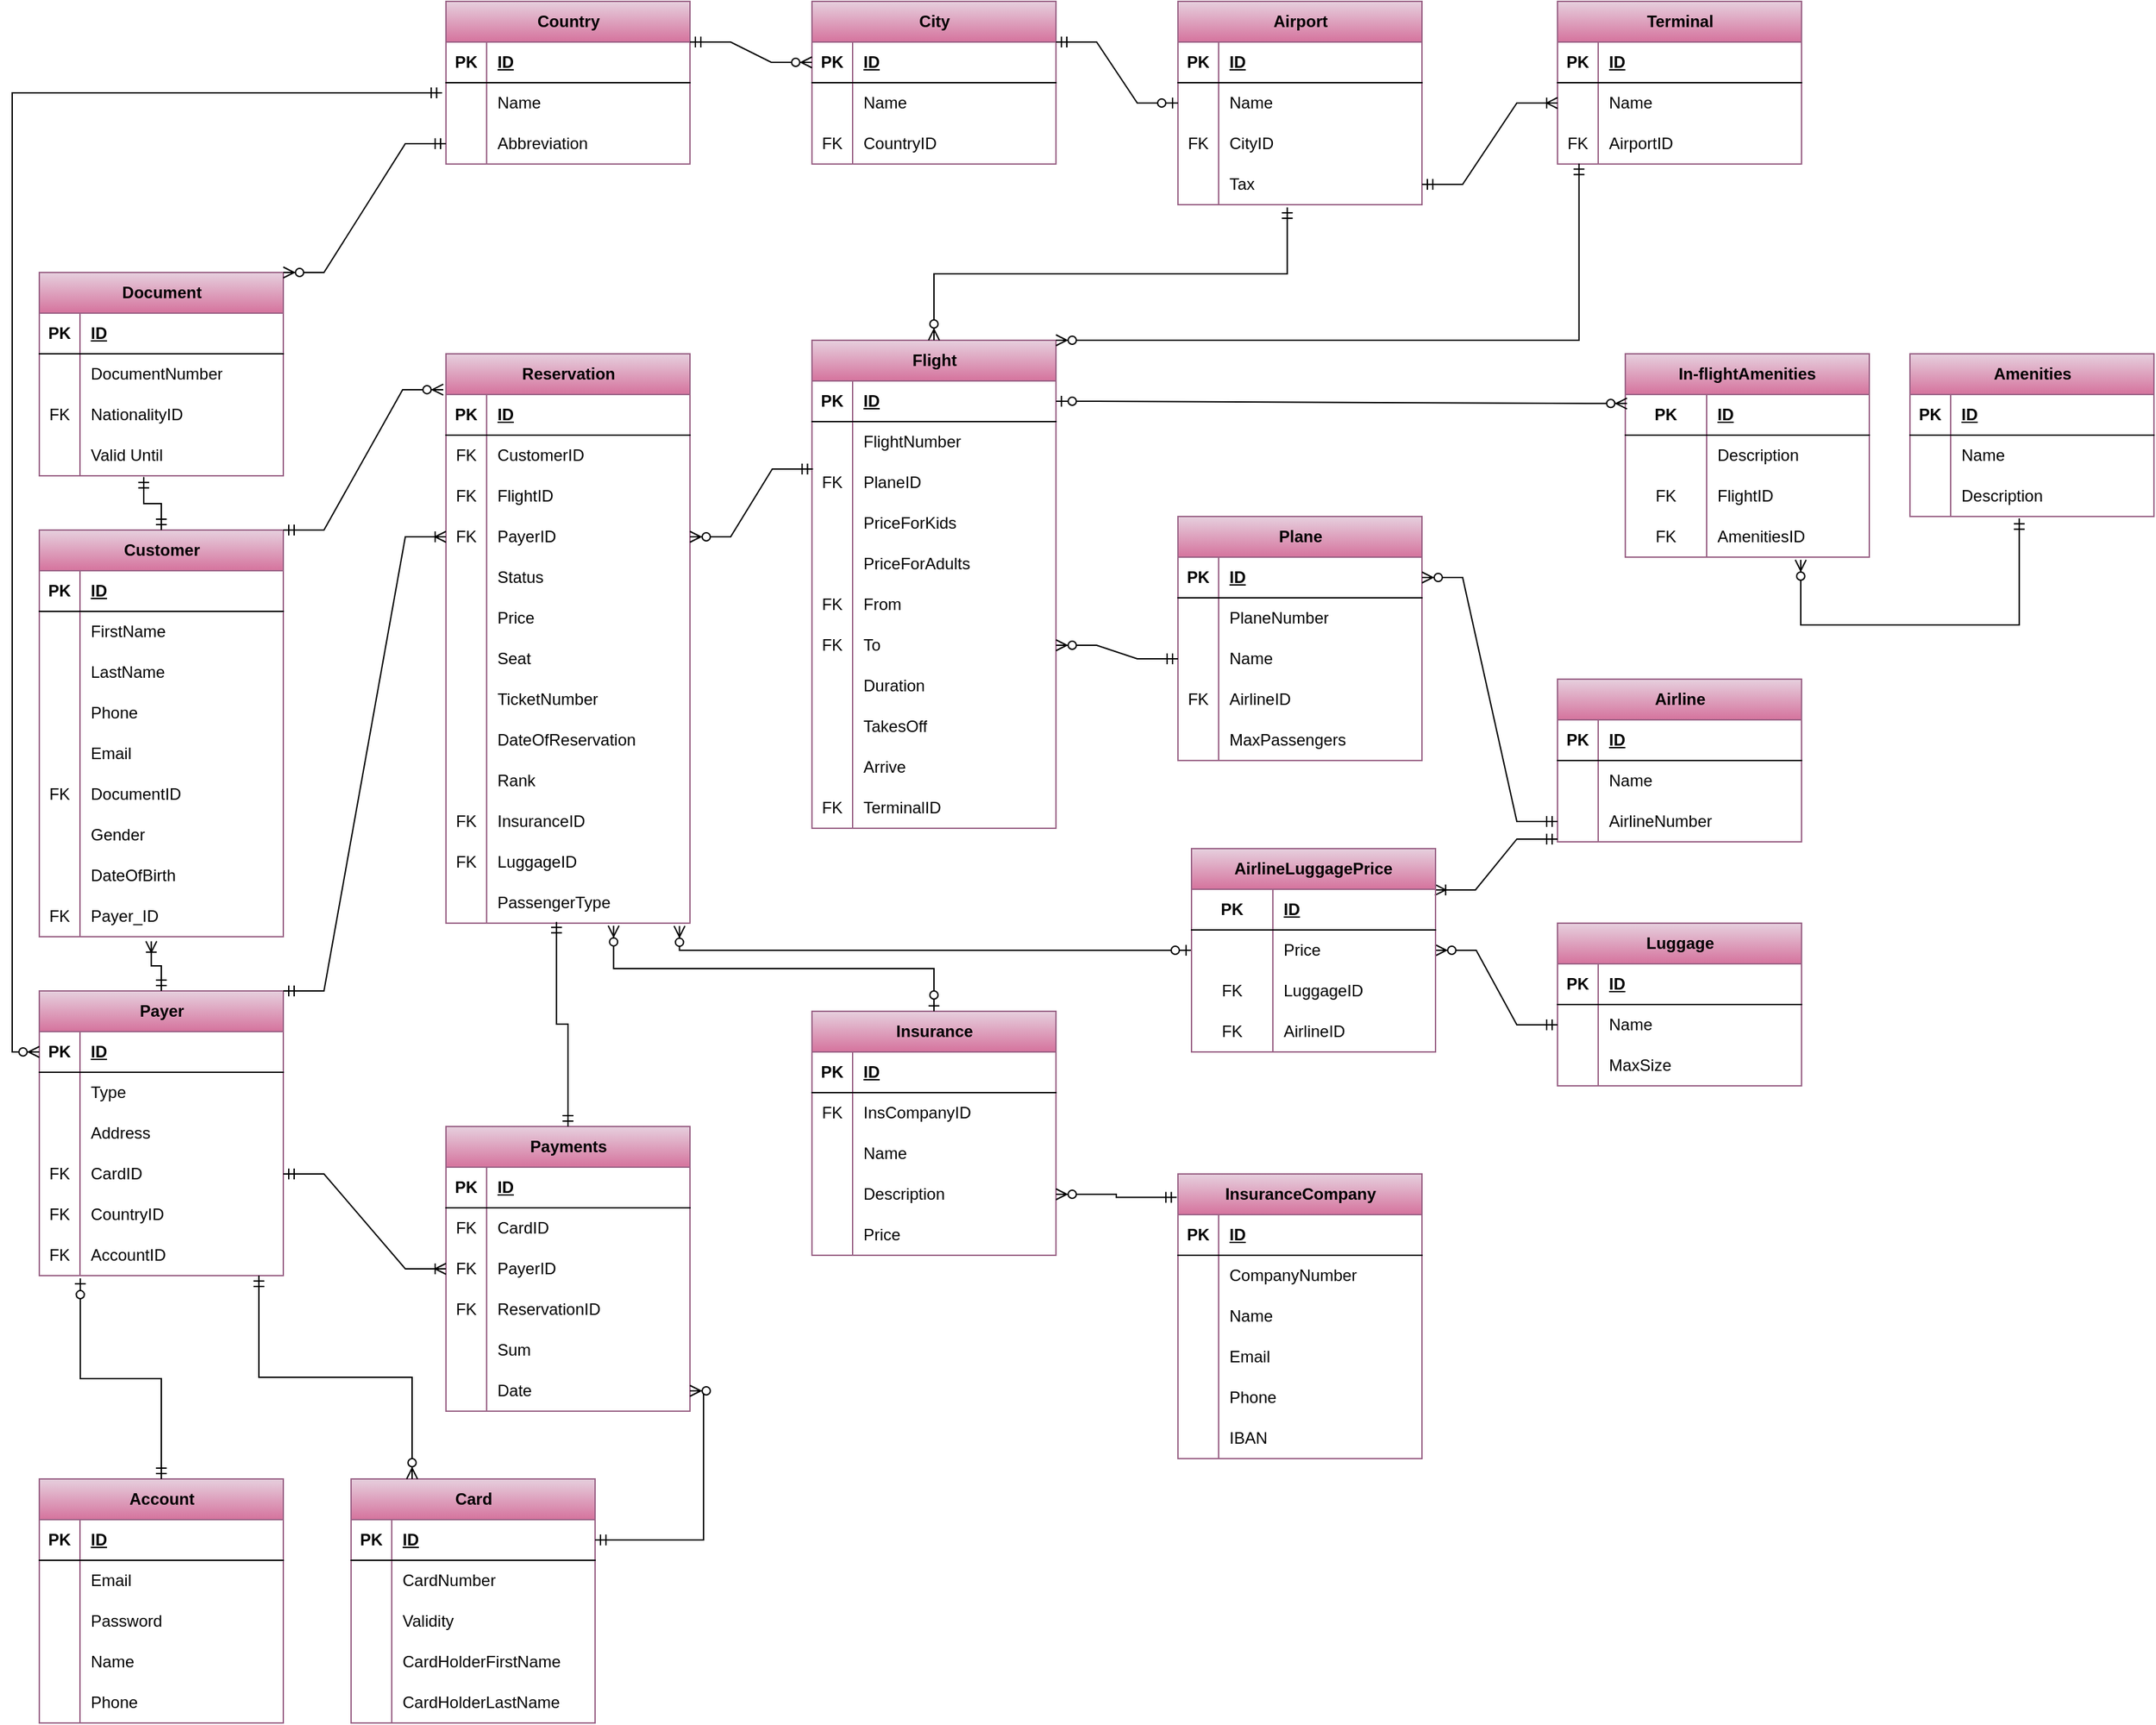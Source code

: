 <mxfile version="22.1.0" type="device">
  <diagram name="Page-1" id="Yn8YwWcy036YAqzmqXUs">
    <mxGraphModel dx="1985" dy="1160" grid="1" gridSize="10" guides="1" tooltips="1" connect="1" arrows="1" fold="1" page="1" pageScale="1" pageWidth="1100" pageHeight="850" background="#ffffff" math="0" shadow="0">
      <root>
        <mxCell id="0" />
        <mxCell id="1" parent="0" />
        <mxCell id="VIk7CvtMF8lhwRxYWVte-14" value="Document" style="shape=table;startSize=30;container=1;collapsible=1;childLayout=tableLayout;fixedRows=1;rowLines=0;fontStyle=1;align=center;resizeLast=1;html=1;fillColor=#e6d0de;gradientColor=#d5739d;strokeColor=#996185;" parent="1" vertex="1">
          <mxGeometry x="80" y="220" width="180" height="150" as="geometry" />
        </mxCell>
        <mxCell id="VIk7CvtMF8lhwRxYWVte-15" value="" style="shape=tableRow;horizontal=0;startSize=0;swimlaneHead=0;swimlaneBody=0;fillColor=none;collapsible=0;dropTarget=0;points=[[0,0.5],[1,0.5]];portConstraint=eastwest;top=0;left=0;right=0;bottom=1;" parent="VIk7CvtMF8lhwRxYWVte-14" vertex="1">
          <mxGeometry y="30" width="180" height="30" as="geometry" />
        </mxCell>
        <mxCell id="VIk7CvtMF8lhwRxYWVte-16" value="PK" style="shape=partialRectangle;connectable=0;fillColor=none;top=0;left=0;bottom=0;right=0;fontStyle=1;overflow=hidden;whiteSpace=wrap;html=1;" parent="VIk7CvtMF8lhwRxYWVte-15" vertex="1">
          <mxGeometry width="30" height="30" as="geometry">
            <mxRectangle width="30" height="30" as="alternateBounds" />
          </mxGeometry>
        </mxCell>
        <mxCell id="VIk7CvtMF8lhwRxYWVte-17" value="ID" style="shape=partialRectangle;connectable=0;fillColor=none;top=0;left=0;bottom=0;right=0;align=left;spacingLeft=6;fontStyle=5;overflow=hidden;whiteSpace=wrap;html=1;" parent="VIk7CvtMF8lhwRxYWVte-15" vertex="1">
          <mxGeometry x="30" width="150" height="30" as="geometry">
            <mxRectangle width="150" height="30" as="alternateBounds" />
          </mxGeometry>
        </mxCell>
        <mxCell id="VIk7CvtMF8lhwRxYWVte-18" value="" style="shape=tableRow;horizontal=0;startSize=0;swimlaneHead=0;swimlaneBody=0;fillColor=none;collapsible=0;dropTarget=0;points=[[0,0.5],[1,0.5]];portConstraint=eastwest;top=0;left=0;right=0;bottom=0;" parent="VIk7CvtMF8lhwRxYWVte-14" vertex="1">
          <mxGeometry y="60" width="180" height="30" as="geometry" />
        </mxCell>
        <mxCell id="VIk7CvtMF8lhwRxYWVte-19" value="" style="shape=partialRectangle;connectable=0;fillColor=none;top=0;left=0;bottom=0;right=0;editable=1;overflow=hidden;whiteSpace=wrap;html=1;" parent="VIk7CvtMF8lhwRxYWVte-18" vertex="1">
          <mxGeometry width="30" height="30" as="geometry">
            <mxRectangle width="30" height="30" as="alternateBounds" />
          </mxGeometry>
        </mxCell>
        <mxCell id="VIk7CvtMF8lhwRxYWVte-20" value="DocumentNumber" style="shape=partialRectangle;connectable=0;fillColor=none;top=0;left=0;bottom=0;right=0;align=left;spacingLeft=6;overflow=hidden;whiteSpace=wrap;html=1;" parent="VIk7CvtMF8lhwRxYWVte-18" vertex="1">
          <mxGeometry x="30" width="150" height="30" as="geometry">
            <mxRectangle width="150" height="30" as="alternateBounds" />
          </mxGeometry>
        </mxCell>
        <mxCell id="VIk7CvtMF8lhwRxYWVte-21" value="" style="shape=tableRow;horizontal=0;startSize=0;swimlaneHead=0;swimlaneBody=0;fillColor=none;collapsible=0;dropTarget=0;points=[[0,0.5],[1,0.5]];portConstraint=eastwest;top=0;left=0;right=0;bottom=0;" parent="VIk7CvtMF8lhwRxYWVte-14" vertex="1">
          <mxGeometry y="90" width="180" height="30" as="geometry" />
        </mxCell>
        <mxCell id="VIk7CvtMF8lhwRxYWVte-22" value="FK" style="shape=partialRectangle;connectable=0;fillColor=none;top=0;left=0;bottom=0;right=0;editable=1;overflow=hidden;whiteSpace=wrap;html=1;" parent="VIk7CvtMF8lhwRxYWVte-21" vertex="1">
          <mxGeometry width="30" height="30" as="geometry">
            <mxRectangle width="30" height="30" as="alternateBounds" />
          </mxGeometry>
        </mxCell>
        <mxCell id="VIk7CvtMF8lhwRxYWVte-23" value="NationalityID" style="shape=partialRectangle;connectable=0;fillColor=none;top=0;left=0;bottom=0;right=0;align=left;spacingLeft=6;overflow=hidden;whiteSpace=wrap;html=1;" parent="VIk7CvtMF8lhwRxYWVte-21" vertex="1">
          <mxGeometry x="30" width="150" height="30" as="geometry">
            <mxRectangle width="150" height="30" as="alternateBounds" />
          </mxGeometry>
        </mxCell>
        <mxCell id="VIk7CvtMF8lhwRxYWVte-24" value="" style="shape=tableRow;horizontal=0;startSize=0;swimlaneHead=0;swimlaneBody=0;fillColor=none;collapsible=0;dropTarget=0;points=[[0,0.5],[1,0.5]];portConstraint=eastwest;top=0;left=0;right=0;bottom=0;" parent="VIk7CvtMF8lhwRxYWVte-14" vertex="1">
          <mxGeometry y="120" width="180" height="30" as="geometry" />
        </mxCell>
        <mxCell id="VIk7CvtMF8lhwRxYWVte-25" value="" style="shape=partialRectangle;connectable=0;fillColor=none;top=0;left=0;bottom=0;right=0;editable=1;overflow=hidden;whiteSpace=wrap;html=1;" parent="VIk7CvtMF8lhwRxYWVte-24" vertex="1">
          <mxGeometry width="30" height="30" as="geometry">
            <mxRectangle width="30" height="30" as="alternateBounds" />
          </mxGeometry>
        </mxCell>
        <mxCell id="VIk7CvtMF8lhwRxYWVte-26" value="Valid Until" style="shape=partialRectangle;connectable=0;fillColor=none;top=0;left=0;bottom=0;right=0;align=left;spacingLeft=6;overflow=hidden;whiteSpace=wrap;html=1;" parent="VIk7CvtMF8lhwRxYWVte-24" vertex="1">
          <mxGeometry x="30" width="150" height="30" as="geometry">
            <mxRectangle width="150" height="30" as="alternateBounds" />
          </mxGeometry>
        </mxCell>
        <mxCell id="VIk7CvtMF8lhwRxYWVte-27" value="Customer" style="shape=table;startSize=30;container=1;collapsible=1;childLayout=tableLayout;fixedRows=1;rowLines=0;fontStyle=1;align=center;resizeLast=1;html=1;fillColor=#e6d0de;gradientColor=#d5739d;strokeColor=#996185;" parent="1" vertex="1">
          <mxGeometry x="80" y="410" width="180" height="300" as="geometry" />
        </mxCell>
        <mxCell id="VIk7CvtMF8lhwRxYWVte-28" value="" style="shape=tableRow;horizontal=0;startSize=0;swimlaneHead=0;swimlaneBody=0;fillColor=none;collapsible=0;dropTarget=0;points=[[0,0.5],[1,0.5]];portConstraint=eastwest;top=0;left=0;right=0;bottom=1;" parent="VIk7CvtMF8lhwRxYWVte-27" vertex="1">
          <mxGeometry y="30" width="180" height="30" as="geometry" />
        </mxCell>
        <mxCell id="VIk7CvtMF8lhwRxYWVte-29" value="PK" style="shape=partialRectangle;connectable=0;fillColor=none;top=0;left=0;bottom=0;right=0;fontStyle=1;overflow=hidden;whiteSpace=wrap;html=1;" parent="VIk7CvtMF8lhwRxYWVte-28" vertex="1">
          <mxGeometry width="30" height="30" as="geometry">
            <mxRectangle width="30" height="30" as="alternateBounds" />
          </mxGeometry>
        </mxCell>
        <mxCell id="VIk7CvtMF8lhwRxYWVte-30" value="ID" style="shape=partialRectangle;connectable=0;fillColor=none;top=0;left=0;bottom=0;right=0;align=left;spacingLeft=6;fontStyle=5;overflow=hidden;whiteSpace=wrap;html=1;" parent="VIk7CvtMF8lhwRxYWVte-28" vertex="1">
          <mxGeometry x="30" width="150" height="30" as="geometry">
            <mxRectangle width="150" height="30" as="alternateBounds" />
          </mxGeometry>
        </mxCell>
        <mxCell id="VIk7CvtMF8lhwRxYWVte-31" value="" style="shape=tableRow;horizontal=0;startSize=0;swimlaneHead=0;swimlaneBody=0;fillColor=none;collapsible=0;dropTarget=0;points=[[0,0.5],[1,0.5]];portConstraint=eastwest;top=0;left=0;right=0;bottom=0;" parent="VIk7CvtMF8lhwRxYWVte-27" vertex="1">
          <mxGeometry y="60" width="180" height="30" as="geometry" />
        </mxCell>
        <mxCell id="VIk7CvtMF8lhwRxYWVte-32" value="" style="shape=partialRectangle;connectable=0;fillColor=none;top=0;left=0;bottom=0;right=0;editable=1;overflow=hidden;whiteSpace=wrap;html=1;" parent="VIk7CvtMF8lhwRxYWVte-31" vertex="1">
          <mxGeometry width="30" height="30" as="geometry">
            <mxRectangle width="30" height="30" as="alternateBounds" />
          </mxGeometry>
        </mxCell>
        <mxCell id="VIk7CvtMF8lhwRxYWVte-33" value="FirstName" style="shape=partialRectangle;connectable=0;fillColor=none;top=0;left=0;bottom=0;right=0;align=left;spacingLeft=6;overflow=hidden;whiteSpace=wrap;html=1;" parent="VIk7CvtMF8lhwRxYWVte-31" vertex="1">
          <mxGeometry x="30" width="150" height="30" as="geometry">
            <mxRectangle width="150" height="30" as="alternateBounds" />
          </mxGeometry>
        </mxCell>
        <mxCell id="VIk7CvtMF8lhwRxYWVte-34" value="" style="shape=tableRow;horizontal=0;startSize=0;swimlaneHead=0;swimlaneBody=0;fillColor=none;collapsible=0;dropTarget=0;points=[[0,0.5],[1,0.5]];portConstraint=eastwest;top=0;left=0;right=0;bottom=0;" parent="VIk7CvtMF8lhwRxYWVte-27" vertex="1">
          <mxGeometry y="90" width="180" height="30" as="geometry" />
        </mxCell>
        <mxCell id="VIk7CvtMF8lhwRxYWVte-35" value="" style="shape=partialRectangle;connectable=0;fillColor=none;top=0;left=0;bottom=0;right=0;editable=1;overflow=hidden;whiteSpace=wrap;html=1;" parent="VIk7CvtMF8lhwRxYWVte-34" vertex="1">
          <mxGeometry width="30" height="30" as="geometry">
            <mxRectangle width="30" height="30" as="alternateBounds" />
          </mxGeometry>
        </mxCell>
        <mxCell id="VIk7CvtMF8lhwRxYWVte-36" value="LastName" style="shape=partialRectangle;connectable=0;fillColor=none;top=0;left=0;bottom=0;right=0;align=left;spacingLeft=6;overflow=hidden;whiteSpace=wrap;html=1;" parent="VIk7CvtMF8lhwRxYWVte-34" vertex="1">
          <mxGeometry x="30" width="150" height="30" as="geometry">
            <mxRectangle width="150" height="30" as="alternateBounds" />
          </mxGeometry>
        </mxCell>
        <mxCell id="VIk7CvtMF8lhwRxYWVte-37" value="" style="shape=tableRow;horizontal=0;startSize=0;swimlaneHead=0;swimlaneBody=0;fillColor=none;collapsible=0;dropTarget=0;points=[[0,0.5],[1,0.5]];portConstraint=eastwest;top=0;left=0;right=0;bottom=0;" parent="VIk7CvtMF8lhwRxYWVte-27" vertex="1">
          <mxGeometry y="120" width="180" height="30" as="geometry" />
        </mxCell>
        <mxCell id="VIk7CvtMF8lhwRxYWVte-38" value="" style="shape=partialRectangle;connectable=0;fillColor=none;top=0;left=0;bottom=0;right=0;editable=1;overflow=hidden;whiteSpace=wrap;html=1;" parent="VIk7CvtMF8lhwRxYWVte-37" vertex="1">
          <mxGeometry width="30" height="30" as="geometry">
            <mxRectangle width="30" height="30" as="alternateBounds" />
          </mxGeometry>
        </mxCell>
        <mxCell id="VIk7CvtMF8lhwRxYWVte-39" value="Phone" style="shape=partialRectangle;connectable=0;fillColor=none;top=0;left=0;bottom=0;right=0;align=left;spacingLeft=6;overflow=hidden;whiteSpace=wrap;html=1;" parent="VIk7CvtMF8lhwRxYWVte-37" vertex="1">
          <mxGeometry x="30" width="150" height="30" as="geometry">
            <mxRectangle width="150" height="30" as="alternateBounds" />
          </mxGeometry>
        </mxCell>
        <mxCell id="VIk7CvtMF8lhwRxYWVte-40" value="" style="shape=tableRow;horizontal=0;startSize=0;swimlaneHead=0;swimlaneBody=0;fillColor=none;collapsible=0;dropTarget=0;points=[[0,0.5],[1,0.5]];portConstraint=eastwest;top=0;left=0;right=0;bottom=0;" parent="VIk7CvtMF8lhwRxYWVte-27" vertex="1">
          <mxGeometry y="150" width="180" height="30" as="geometry" />
        </mxCell>
        <mxCell id="VIk7CvtMF8lhwRxYWVte-41" value="" style="shape=partialRectangle;connectable=0;fillColor=none;top=0;left=0;bottom=0;right=0;editable=1;overflow=hidden;whiteSpace=wrap;html=1;" parent="VIk7CvtMF8lhwRxYWVte-40" vertex="1">
          <mxGeometry width="30" height="30" as="geometry">
            <mxRectangle width="30" height="30" as="alternateBounds" />
          </mxGeometry>
        </mxCell>
        <mxCell id="VIk7CvtMF8lhwRxYWVte-42" value="Email" style="shape=partialRectangle;connectable=0;fillColor=none;top=0;left=0;bottom=0;right=0;align=left;spacingLeft=6;overflow=hidden;whiteSpace=wrap;html=1;" parent="VIk7CvtMF8lhwRxYWVte-40" vertex="1">
          <mxGeometry x="30" width="150" height="30" as="geometry">
            <mxRectangle width="150" height="30" as="alternateBounds" />
          </mxGeometry>
        </mxCell>
        <mxCell id="VIk7CvtMF8lhwRxYWVte-43" value="" style="shape=tableRow;horizontal=0;startSize=0;swimlaneHead=0;swimlaneBody=0;fillColor=none;collapsible=0;dropTarget=0;points=[[0,0.5],[1,0.5]];portConstraint=eastwest;top=0;left=0;right=0;bottom=0;" parent="VIk7CvtMF8lhwRxYWVte-27" vertex="1">
          <mxGeometry y="180" width="180" height="30" as="geometry" />
        </mxCell>
        <mxCell id="VIk7CvtMF8lhwRxYWVte-44" value="FK" style="shape=partialRectangle;connectable=0;fillColor=none;top=0;left=0;bottom=0;right=0;editable=1;overflow=hidden;whiteSpace=wrap;html=1;" parent="VIk7CvtMF8lhwRxYWVte-43" vertex="1">
          <mxGeometry width="30" height="30" as="geometry">
            <mxRectangle width="30" height="30" as="alternateBounds" />
          </mxGeometry>
        </mxCell>
        <mxCell id="VIk7CvtMF8lhwRxYWVte-45" value="DocumentID" style="shape=partialRectangle;connectable=0;fillColor=none;top=0;left=0;bottom=0;right=0;align=left;spacingLeft=6;overflow=hidden;whiteSpace=wrap;html=1;" parent="VIk7CvtMF8lhwRxYWVte-43" vertex="1">
          <mxGeometry x="30" width="150" height="30" as="geometry">
            <mxRectangle width="150" height="30" as="alternateBounds" />
          </mxGeometry>
        </mxCell>
        <mxCell id="VIk7CvtMF8lhwRxYWVte-46" value="" style="shape=tableRow;horizontal=0;startSize=0;swimlaneHead=0;swimlaneBody=0;fillColor=none;collapsible=0;dropTarget=0;points=[[0,0.5],[1,0.5]];portConstraint=eastwest;top=0;left=0;right=0;bottom=0;" parent="VIk7CvtMF8lhwRxYWVte-27" vertex="1">
          <mxGeometry y="210" width="180" height="30" as="geometry" />
        </mxCell>
        <mxCell id="VIk7CvtMF8lhwRxYWVte-47" value="" style="shape=partialRectangle;connectable=0;fillColor=none;top=0;left=0;bottom=0;right=0;editable=1;overflow=hidden;whiteSpace=wrap;html=1;" parent="VIk7CvtMF8lhwRxYWVte-46" vertex="1">
          <mxGeometry width="30" height="30" as="geometry">
            <mxRectangle width="30" height="30" as="alternateBounds" />
          </mxGeometry>
        </mxCell>
        <mxCell id="VIk7CvtMF8lhwRxYWVte-48" value="Gender" style="shape=partialRectangle;connectable=0;fillColor=none;top=0;left=0;bottom=0;right=0;align=left;spacingLeft=6;overflow=hidden;whiteSpace=wrap;html=1;" parent="VIk7CvtMF8lhwRxYWVte-46" vertex="1">
          <mxGeometry x="30" width="150" height="30" as="geometry">
            <mxRectangle width="150" height="30" as="alternateBounds" />
          </mxGeometry>
        </mxCell>
        <mxCell id="VIk7CvtMF8lhwRxYWVte-49" value="" style="shape=tableRow;horizontal=0;startSize=0;swimlaneHead=0;swimlaneBody=0;fillColor=none;collapsible=0;dropTarget=0;points=[[0,0.5],[1,0.5]];portConstraint=eastwest;top=0;left=0;right=0;bottom=0;" parent="VIk7CvtMF8lhwRxYWVte-27" vertex="1">
          <mxGeometry y="240" width="180" height="30" as="geometry" />
        </mxCell>
        <mxCell id="VIk7CvtMF8lhwRxYWVte-50" value="" style="shape=partialRectangle;connectable=0;fillColor=none;top=0;left=0;bottom=0;right=0;editable=1;overflow=hidden;whiteSpace=wrap;html=1;" parent="VIk7CvtMF8lhwRxYWVte-49" vertex="1">
          <mxGeometry width="30" height="30" as="geometry">
            <mxRectangle width="30" height="30" as="alternateBounds" />
          </mxGeometry>
        </mxCell>
        <mxCell id="VIk7CvtMF8lhwRxYWVte-51" value="DateOfBirth" style="shape=partialRectangle;connectable=0;fillColor=none;top=0;left=0;bottom=0;right=0;align=left;spacingLeft=6;overflow=hidden;whiteSpace=wrap;html=1;" parent="VIk7CvtMF8lhwRxYWVte-49" vertex="1">
          <mxGeometry x="30" width="150" height="30" as="geometry">
            <mxRectangle width="150" height="30" as="alternateBounds" />
          </mxGeometry>
        </mxCell>
        <mxCell id="q08RvtKYq2NDFaOuXC45-1" value="" style="shape=tableRow;horizontal=0;startSize=0;swimlaneHead=0;swimlaneBody=0;fillColor=none;collapsible=0;dropTarget=0;points=[[0,0.5],[1,0.5]];portConstraint=eastwest;top=0;left=0;right=0;bottom=0;" vertex="1" parent="VIk7CvtMF8lhwRxYWVte-27">
          <mxGeometry y="270" width="180" height="30" as="geometry" />
        </mxCell>
        <mxCell id="q08RvtKYq2NDFaOuXC45-2" value="FK" style="shape=partialRectangle;connectable=0;fillColor=none;top=0;left=0;bottom=0;right=0;editable=1;overflow=hidden;whiteSpace=wrap;html=1;" vertex="1" parent="q08RvtKYq2NDFaOuXC45-1">
          <mxGeometry width="30" height="30" as="geometry">
            <mxRectangle width="30" height="30" as="alternateBounds" />
          </mxGeometry>
        </mxCell>
        <mxCell id="q08RvtKYq2NDFaOuXC45-3" value="Payer_ID" style="shape=partialRectangle;connectable=0;fillColor=none;top=0;left=0;bottom=0;right=0;align=left;spacingLeft=6;overflow=hidden;whiteSpace=wrap;html=1;" vertex="1" parent="q08RvtKYq2NDFaOuXC45-1">
          <mxGeometry x="30" width="150" height="30" as="geometry">
            <mxRectangle width="150" height="30" as="alternateBounds" />
          </mxGeometry>
        </mxCell>
        <mxCell id="VIk7CvtMF8lhwRxYWVte-52" value="Insurance" style="shape=table;startSize=30;container=1;collapsible=1;childLayout=tableLayout;fixedRows=1;rowLines=0;fontStyle=1;align=center;resizeLast=1;html=1;fillColor=#e6d0de;gradientColor=#d5739d;strokeColor=#996185;" parent="1" vertex="1">
          <mxGeometry x="650" y="765" width="180" height="180" as="geometry" />
        </mxCell>
        <mxCell id="VIk7CvtMF8lhwRxYWVte-53" value="" style="shape=tableRow;horizontal=0;startSize=0;swimlaneHead=0;swimlaneBody=0;fillColor=none;collapsible=0;dropTarget=0;points=[[0,0.5],[1,0.5]];portConstraint=eastwest;top=0;left=0;right=0;bottom=1;" parent="VIk7CvtMF8lhwRxYWVte-52" vertex="1">
          <mxGeometry y="30" width="180" height="30" as="geometry" />
        </mxCell>
        <mxCell id="VIk7CvtMF8lhwRxYWVte-54" value="PK" style="shape=partialRectangle;connectable=0;fillColor=none;top=0;left=0;bottom=0;right=0;fontStyle=1;overflow=hidden;whiteSpace=wrap;html=1;" parent="VIk7CvtMF8lhwRxYWVte-53" vertex="1">
          <mxGeometry width="30" height="30" as="geometry">
            <mxRectangle width="30" height="30" as="alternateBounds" />
          </mxGeometry>
        </mxCell>
        <mxCell id="VIk7CvtMF8lhwRxYWVte-55" value="ID" style="shape=partialRectangle;connectable=0;fillColor=none;top=0;left=0;bottom=0;right=0;align=left;spacingLeft=6;fontStyle=5;overflow=hidden;whiteSpace=wrap;html=1;" parent="VIk7CvtMF8lhwRxYWVte-53" vertex="1">
          <mxGeometry x="30" width="150" height="30" as="geometry">
            <mxRectangle width="150" height="30" as="alternateBounds" />
          </mxGeometry>
        </mxCell>
        <mxCell id="VIk7CvtMF8lhwRxYWVte-56" value="" style="shape=tableRow;horizontal=0;startSize=0;swimlaneHead=0;swimlaneBody=0;fillColor=none;collapsible=0;dropTarget=0;points=[[0,0.5],[1,0.5]];portConstraint=eastwest;top=0;left=0;right=0;bottom=0;" parent="VIk7CvtMF8lhwRxYWVte-52" vertex="1">
          <mxGeometry y="60" width="180" height="30" as="geometry" />
        </mxCell>
        <mxCell id="VIk7CvtMF8lhwRxYWVte-57" value="FK" style="shape=partialRectangle;connectable=0;fillColor=none;top=0;left=0;bottom=0;right=0;editable=1;overflow=hidden;whiteSpace=wrap;html=1;" parent="VIk7CvtMF8lhwRxYWVte-56" vertex="1">
          <mxGeometry width="30" height="30" as="geometry">
            <mxRectangle width="30" height="30" as="alternateBounds" />
          </mxGeometry>
        </mxCell>
        <mxCell id="VIk7CvtMF8lhwRxYWVte-58" value="InsCompanyID" style="shape=partialRectangle;connectable=0;fillColor=none;top=0;left=0;bottom=0;right=0;align=left;spacingLeft=6;overflow=hidden;whiteSpace=wrap;html=1;" parent="VIk7CvtMF8lhwRxYWVte-56" vertex="1">
          <mxGeometry x="30" width="150" height="30" as="geometry">
            <mxRectangle width="150" height="30" as="alternateBounds" />
          </mxGeometry>
        </mxCell>
        <mxCell id="VIk7CvtMF8lhwRxYWVte-59" value="" style="shape=tableRow;horizontal=0;startSize=0;swimlaneHead=0;swimlaneBody=0;fillColor=none;collapsible=0;dropTarget=0;points=[[0,0.5],[1,0.5]];portConstraint=eastwest;top=0;left=0;right=0;bottom=0;" parent="VIk7CvtMF8lhwRxYWVte-52" vertex="1">
          <mxGeometry y="90" width="180" height="30" as="geometry" />
        </mxCell>
        <mxCell id="VIk7CvtMF8lhwRxYWVte-60" value="" style="shape=partialRectangle;connectable=0;fillColor=none;top=0;left=0;bottom=0;right=0;editable=1;overflow=hidden;whiteSpace=wrap;html=1;" parent="VIk7CvtMF8lhwRxYWVte-59" vertex="1">
          <mxGeometry width="30" height="30" as="geometry">
            <mxRectangle width="30" height="30" as="alternateBounds" />
          </mxGeometry>
        </mxCell>
        <mxCell id="VIk7CvtMF8lhwRxYWVte-61" value="Name" style="shape=partialRectangle;connectable=0;fillColor=none;top=0;left=0;bottom=0;right=0;align=left;spacingLeft=6;overflow=hidden;whiteSpace=wrap;html=1;" parent="VIk7CvtMF8lhwRxYWVte-59" vertex="1">
          <mxGeometry x="30" width="150" height="30" as="geometry">
            <mxRectangle width="150" height="30" as="alternateBounds" />
          </mxGeometry>
        </mxCell>
        <mxCell id="VIk7CvtMF8lhwRxYWVte-62" value="" style="shape=tableRow;horizontal=0;startSize=0;swimlaneHead=0;swimlaneBody=0;fillColor=none;collapsible=0;dropTarget=0;points=[[0,0.5],[1,0.5]];portConstraint=eastwest;top=0;left=0;right=0;bottom=0;" parent="VIk7CvtMF8lhwRxYWVte-52" vertex="1">
          <mxGeometry y="120" width="180" height="30" as="geometry" />
        </mxCell>
        <mxCell id="VIk7CvtMF8lhwRxYWVte-63" value="" style="shape=partialRectangle;connectable=0;fillColor=none;top=0;left=0;bottom=0;right=0;editable=1;overflow=hidden;whiteSpace=wrap;html=1;" parent="VIk7CvtMF8lhwRxYWVte-62" vertex="1">
          <mxGeometry width="30" height="30" as="geometry">
            <mxRectangle width="30" height="30" as="alternateBounds" />
          </mxGeometry>
        </mxCell>
        <mxCell id="VIk7CvtMF8lhwRxYWVte-64" value="Description" style="shape=partialRectangle;connectable=0;fillColor=none;top=0;left=0;bottom=0;right=0;align=left;spacingLeft=6;overflow=hidden;whiteSpace=wrap;html=1;" parent="VIk7CvtMF8lhwRxYWVte-62" vertex="1">
          <mxGeometry x="30" width="150" height="30" as="geometry">
            <mxRectangle width="150" height="30" as="alternateBounds" />
          </mxGeometry>
        </mxCell>
        <mxCell id="VIk7CvtMF8lhwRxYWVte-65" value="" style="shape=tableRow;horizontal=0;startSize=0;swimlaneHead=0;swimlaneBody=0;fillColor=none;collapsible=0;dropTarget=0;points=[[0,0.5],[1,0.5]];portConstraint=eastwest;top=0;left=0;right=0;bottom=0;" parent="VIk7CvtMF8lhwRxYWVte-52" vertex="1">
          <mxGeometry y="150" width="180" height="30" as="geometry" />
        </mxCell>
        <mxCell id="VIk7CvtMF8lhwRxYWVte-66" value="" style="shape=partialRectangle;connectable=0;fillColor=none;top=0;left=0;bottom=0;right=0;editable=1;overflow=hidden;whiteSpace=wrap;html=1;" parent="VIk7CvtMF8lhwRxYWVte-65" vertex="1">
          <mxGeometry width="30" height="30" as="geometry">
            <mxRectangle width="30" height="30" as="alternateBounds" />
          </mxGeometry>
        </mxCell>
        <mxCell id="VIk7CvtMF8lhwRxYWVte-67" value="Price" style="shape=partialRectangle;connectable=0;fillColor=none;top=0;left=0;bottom=0;right=0;align=left;spacingLeft=6;overflow=hidden;whiteSpace=wrap;html=1;" parent="VIk7CvtMF8lhwRxYWVte-65" vertex="1">
          <mxGeometry x="30" width="150" height="30" as="geometry">
            <mxRectangle width="150" height="30" as="alternateBounds" />
          </mxGeometry>
        </mxCell>
        <mxCell id="VIk7CvtMF8lhwRxYWVte-68" value="InsuranceCompany" style="shape=table;startSize=30;container=1;collapsible=1;childLayout=tableLayout;fixedRows=1;rowLines=0;fontStyle=1;align=center;resizeLast=1;html=1;fillColor=#e6d0de;gradientColor=#d5739d;strokeColor=#996185;" parent="1" vertex="1">
          <mxGeometry x="920" y="885" width="180" height="210" as="geometry" />
        </mxCell>
        <mxCell id="VIk7CvtMF8lhwRxYWVte-69" value="" style="shape=tableRow;horizontal=0;startSize=0;swimlaneHead=0;swimlaneBody=0;fillColor=none;collapsible=0;dropTarget=0;points=[[0,0.5],[1,0.5]];portConstraint=eastwest;top=0;left=0;right=0;bottom=1;" parent="VIk7CvtMF8lhwRxYWVte-68" vertex="1">
          <mxGeometry y="30" width="180" height="30" as="geometry" />
        </mxCell>
        <mxCell id="VIk7CvtMF8lhwRxYWVte-70" value="PK" style="shape=partialRectangle;connectable=0;fillColor=none;top=0;left=0;bottom=0;right=0;fontStyle=1;overflow=hidden;whiteSpace=wrap;html=1;" parent="VIk7CvtMF8lhwRxYWVte-69" vertex="1">
          <mxGeometry width="30" height="30" as="geometry">
            <mxRectangle width="30" height="30" as="alternateBounds" />
          </mxGeometry>
        </mxCell>
        <mxCell id="VIk7CvtMF8lhwRxYWVte-71" value="ID" style="shape=partialRectangle;connectable=0;fillColor=none;top=0;left=0;bottom=0;right=0;align=left;spacingLeft=6;fontStyle=5;overflow=hidden;whiteSpace=wrap;html=1;" parent="VIk7CvtMF8lhwRxYWVte-69" vertex="1">
          <mxGeometry x="30" width="150" height="30" as="geometry">
            <mxRectangle width="150" height="30" as="alternateBounds" />
          </mxGeometry>
        </mxCell>
        <mxCell id="VIk7CvtMF8lhwRxYWVte-72" value="" style="shape=tableRow;horizontal=0;startSize=0;swimlaneHead=0;swimlaneBody=0;fillColor=none;collapsible=0;dropTarget=0;points=[[0,0.5],[1,0.5]];portConstraint=eastwest;top=0;left=0;right=0;bottom=0;" parent="VIk7CvtMF8lhwRxYWVte-68" vertex="1">
          <mxGeometry y="60" width="180" height="30" as="geometry" />
        </mxCell>
        <mxCell id="VIk7CvtMF8lhwRxYWVte-73" value="" style="shape=partialRectangle;connectable=0;fillColor=none;top=0;left=0;bottom=0;right=0;editable=1;overflow=hidden;whiteSpace=wrap;html=1;" parent="VIk7CvtMF8lhwRxYWVte-72" vertex="1">
          <mxGeometry width="30" height="30" as="geometry">
            <mxRectangle width="30" height="30" as="alternateBounds" />
          </mxGeometry>
        </mxCell>
        <mxCell id="VIk7CvtMF8lhwRxYWVte-74" value="CompanyNumber" style="shape=partialRectangle;connectable=0;fillColor=none;top=0;left=0;bottom=0;right=0;align=left;spacingLeft=6;overflow=hidden;whiteSpace=wrap;html=1;" parent="VIk7CvtMF8lhwRxYWVte-72" vertex="1">
          <mxGeometry x="30" width="150" height="30" as="geometry">
            <mxRectangle width="150" height="30" as="alternateBounds" />
          </mxGeometry>
        </mxCell>
        <mxCell id="VIk7CvtMF8lhwRxYWVte-75" value="" style="shape=tableRow;horizontal=0;startSize=0;swimlaneHead=0;swimlaneBody=0;fillColor=none;collapsible=0;dropTarget=0;points=[[0,0.5],[1,0.5]];portConstraint=eastwest;top=0;left=0;right=0;bottom=0;" parent="VIk7CvtMF8lhwRxYWVte-68" vertex="1">
          <mxGeometry y="90" width="180" height="30" as="geometry" />
        </mxCell>
        <mxCell id="VIk7CvtMF8lhwRxYWVte-76" value="" style="shape=partialRectangle;connectable=0;fillColor=none;top=0;left=0;bottom=0;right=0;editable=1;overflow=hidden;whiteSpace=wrap;html=1;" parent="VIk7CvtMF8lhwRxYWVte-75" vertex="1">
          <mxGeometry width="30" height="30" as="geometry">
            <mxRectangle width="30" height="30" as="alternateBounds" />
          </mxGeometry>
        </mxCell>
        <mxCell id="VIk7CvtMF8lhwRxYWVte-77" value="Name" style="shape=partialRectangle;connectable=0;fillColor=none;top=0;left=0;bottom=0;right=0;align=left;spacingLeft=6;overflow=hidden;whiteSpace=wrap;html=1;" parent="VIk7CvtMF8lhwRxYWVte-75" vertex="1">
          <mxGeometry x="30" width="150" height="30" as="geometry">
            <mxRectangle width="150" height="30" as="alternateBounds" />
          </mxGeometry>
        </mxCell>
        <mxCell id="VIk7CvtMF8lhwRxYWVte-78" value="" style="shape=tableRow;horizontal=0;startSize=0;swimlaneHead=0;swimlaneBody=0;fillColor=none;collapsible=0;dropTarget=0;points=[[0,0.5],[1,0.5]];portConstraint=eastwest;top=0;left=0;right=0;bottom=0;" parent="VIk7CvtMF8lhwRxYWVte-68" vertex="1">
          <mxGeometry y="120" width="180" height="30" as="geometry" />
        </mxCell>
        <mxCell id="VIk7CvtMF8lhwRxYWVte-79" value="" style="shape=partialRectangle;connectable=0;fillColor=none;top=0;left=0;bottom=0;right=0;editable=1;overflow=hidden;whiteSpace=wrap;html=1;" parent="VIk7CvtMF8lhwRxYWVte-78" vertex="1">
          <mxGeometry width="30" height="30" as="geometry">
            <mxRectangle width="30" height="30" as="alternateBounds" />
          </mxGeometry>
        </mxCell>
        <mxCell id="VIk7CvtMF8lhwRxYWVte-80" value="Email" style="shape=partialRectangle;connectable=0;fillColor=none;top=0;left=0;bottom=0;right=0;align=left;spacingLeft=6;overflow=hidden;whiteSpace=wrap;html=1;" parent="VIk7CvtMF8lhwRxYWVte-78" vertex="1">
          <mxGeometry x="30" width="150" height="30" as="geometry">
            <mxRectangle width="150" height="30" as="alternateBounds" />
          </mxGeometry>
        </mxCell>
        <mxCell id="VIk7CvtMF8lhwRxYWVte-81" value="" style="shape=tableRow;horizontal=0;startSize=0;swimlaneHead=0;swimlaneBody=0;fillColor=none;collapsible=0;dropTarget=0;points=[[0,0.5],[1,0.5]];portConstraint=eastwest;top=0;left=0;right=0;bottom=0;" parent="VIk7CvtMF8lhwRxYWVte-68" vertex="1">
          <mxGeometry y="150" width="180" height="30" as="geometry" />
        </mxCell>
        <mxCell id="VIk7CvtMF8lhwRxYWVte-82" value="" style="shape=partialRectangle;connectable=0;fillColor=none;top=0;left=0;bottom=0;right=0;editable=1;overflow=hidden;whiteSpace=wrap;html=1;" parent="VIk7CvtMF8lhwRxYWVte-81" vertex="1">
          <mxGeometry width="30" height="30" as="geometry">
            <mxRectangle width="30" height="30" as="alternateBounds" />
          </mxGeometry>
        </mxCell>
        <mxCell id="VIk7CvtMF8lhwRxYWVte-83" value="Phone" style="shape=partialRectangle;connectable=0;fillColor=none;top=0;left=0;bottom=0;right=0;align=left;spacingLeft=6;overflow=hidden;whiteSpace=wrap;html=1;" parent="VIk7CvtMF8lhwRxYWVte-81" vertex="1">
          <mxGeometry x="30" width="150" height="30" as="geometry">
            <mxRectangle width="150" height="30" as="alternateBounds" />
          </mxGeometry>
        </mxCell>
        <mxCell id="VIk7CvtMF8lhwRxYWVte-84" value="" style="shape=tableRow;horizontal=0;startSize=0;swimlaneHead=0;swimlaneBody=0;fillColor=none;collapsible=0;dropTarget=0;points=[[0,0.5],[1,0.5]];portConstraint=eastwest;top=0;left=0;right=0;bottom=0;" parent="VIk7CvtMF8lhwRxYWVte-68" vertex="1">
          <mxGeometry y="180" width="180" height="30" as="geometry" />
        </mxCell>
        <mxCell id="VIk7CvtMF8lhwRxYWVte-85" value="" style="shape=partialRectangle;connectable=0;fillColor=none;top=0;left=0;bottom=0;right=0;editable=1;overflow=hidden;whiteSpace=wrap;html=1;" parent="VIk7CvtMF8lhwRxYWVte-84" vertex="1">
          <mxGeometry width="30" height="30" as="geometry">
            <mxRectangle width="30" height="30" as="alternateBounds" />
          </mxGeometry>
        </mxCell>
        <mxCell id="VIk7CvtMF8lhwRxYWVte-86" value="IBAN" style="shape=partialRectangle;connectable=0;fillColor=none;top=0;left=0;bottom=0;right=0;align=left;spacingLeft=6;overflow=hidden;whiteSpace=wrap;html=1;" parent="VIk7CvtMF8lhwRxYWVte-84" vertex="1">
          <mxGeometry x="30" width="150" height="30" as="geometry">
            <mxRectangle width="150" height="30" as="alternateBounds" />
          </mxGeometry>
        </mxCell>
        <mxCell id="VIk7CvtMF8lhwRxYWVte-87" value="Reservation" style="shape=table;startSize=30;container=1;collapsible=1;childLayout=tableLayout;fixedRows=1;rowLines=0;fontStyle=1;align=center;resizeLast=1;html=1;fillColor=#e6d0de;gradientColor=#d5739d;strokeColor=#996185;" parent="1" vertex="1">
          <mxGeometry x="380" y="280" width="180" height="420" as="geometry" />
        </mxCell>
        <mxCell id="VIk7CvtMF8lhwRxYWVte-88" value="" style="shape=tableRow;horizontal=0;startSize=0;swimlaneHead=0;swimlaneBody=0;fillColor=none;collapsible=0;dropTarget=0;points=[[0,0.5],[1,0.5]];portConstraint=eastwest;top=0;left=0;right=0;bottom=1;" parent="VIk7CvtMF8lhwRxYWVte-87" vertex="1">
          <mxGeometry y="30" width="180" height="30" as="geometry" />
        </mxCell>
        <mxCell id="VIk7CvtMF8lhwRxYWVte-89" value="PK" style="shape=partialRectangle;connectable=0;fillColor=none;top=0;left=0;bottom=0;right=0;fontStyle=1;overflow=hidden;whiteSpace=wrap;html=1;" parent="VIk7CvtMF8lhwRxYWVte-88" vertex="1">
          <mxGeometry width="30" height="30" as="geometry">
            <mxRectangle width="30" height="30" as="alternateBounds" />
          </mxGeometry>
        </mxCell>
        <mxCell id="VIk7CvtMF8lhwRxYWVte-90" value="ID" style="shape=partialRectangle;connectable=0;fillColor=none;top=0;left=0;bottom=0;right=0;align=left;spacingLeft=6;fontStyle=5;overflow=hidden;whiteSpace=wrap;html=1;" parent="VIk7CvtMF8lhwRxYWVte-88" vertex="1">
          <mxGeometry x="30" width="150" height="30" as="geometry">
            <mxRectangle width="150" height="30" as="alternateBounds" />
          </mxGeometry>
        </mxCell>
        <mxCell id="VIk7CvtMF8lhwRxYWVte-91" value="" style="shape=tableRow;horizontal=0;startSize=0;swimlaneHead=0;swimlaneBody=0;fillColor=none;collapsible=0;dropTarget=0;points=[[0,0.5],[1,0.5]];portConstraint=eastwest;top=0;left=0;right=0;bottom=0;" parent="VIk7CvtMF8lhwRxYWVte-87" vertex="1">
          <mxGeometry y="60" width="180" height="30" as="geometry" />
        </mxCell>
        <mxCell id="VIk7CvtMF8lhwRxYWVte-92" value="FK" style="shape=partialRectangle;connectable=0;fillColor=none;top=0;left=0;bottom=0;right=0;editable=1;overflow=hidden;whiteSpace=wrap;html=1;" parent="VIk7CvtMF8lhwRxYWVte-91" vertex="1">
          <mxGeometry width="30" height="30" as="geometry">
            <mxRectangle width="30" height="30" as="alternateBounds" />
          </mxGeometry>
        </mxCell>
        <mxCell id="VIk7CvtMF8lhwRxYWVte-93" value="CustomerID" style="shape=partialRectangle;connectable=0;fillColor=none;top=0;left=0;bottom=0;right=0;align=left;spacingLeft=6;overflow=hidden;whiteSpace=wrap;html=1;" parent="VIk7CvtMF8lhwRxYWVte-91" vertex="1">
          <mxGeometry x="30" width="150" height="30" as="geometry">
            <mxRectangle width="150" height="30" as="alternateBounds" />
          </mxGeometry>
        </mxCell>
        <mxCell id="VIk7CvtMF8lhwRxYWVte-94" value="" style="shape=tableRow;horizontal=0;startSize=0;swimlaneHead=0;swimlaneBody=0;fillColor=none;collapsible=0;dropTarget=0;points=[[0,0.5],[1,0.5]];portConstraint=eastwest;top=0;left=0;right=0;bottom=0;" parent="VIk7CvtMF8lhwRxYWVte-87" vertex="1">
          <mxGeometry y="90" width="180" height="30" as="geometry" />
        </mxCell>
        <mxCell id="VIk7CvtMF8lhwRxYWVte-95" value="FK" style="shape=partialRectangle;connectable=0;fillColor=none;top=0;left=0;bottom=0;right=0;editable=1;overflow=hidden;whiteSpace=wrap;html=1;" parent="VIk7CvtMF8lhwRxYWVte-94" vertex="1">
          <mxGeometry width="30" height="30" as="geometry">
            <mxRectangle width="30" height="30" as="alternateBounds" />
          </mxGeometry>
        </mxCell>
        <mxCell id="VIk7CvtMF8lhwRxYWVte-96" value="FlightID" style="shape=partialRectangle;connectable=0;fillColor=none;top=0;left=0;bottom=0;right=0;align=left;spacingLeft=6;overflow=hidden;whiteSpace=wrap;html=1;" parent="VIk7CvtMF8lhwRxYWVte-94" vertex="1">
          <mxGeometry x="30" width="150" height="30" as="geometry">
            <mxRectangle width="150" height="30" as="alternateBounds" />
          </mxGeometry>
        </mxCell>
        <mxCell id="VIk7CvtMF8lhwRxYWVte-97" value="" style="shape=tableRow;horizontal=0;startSize=0;swimlaneHead=0;swimlaneBody=0;fillColor=none;collapsible=0;dropTarget=0;points=[[0,0.5],[1,0.5]];portConstraint=eastwest;top=0;left=0;right=0;bottom=0;" parent="VIk7CvtMF8lhwRxYWVte-87" vertex="1">
          <mxGeometry y="120" width="180" height="30" as="geometry" />
        </mxCell>
        <mxCell id="VIk7CvtMF8lhwRxYWVte-98" value="FK" style="shape=partialRectangle;connectable=0;fillColor=none;top=0;left=0;bottom=0;right=0;editable=1;overflow=hidden;whiteSpace=wrap;html=1;" parent="VIk7CvtMF8lhwRxYWVte-97" vertex="1">
          <mxGeometry width="30" height="30" as="geometry">
            <mxRectangle width="30" height="30" as="alternateBounds" />
          </mxGeometry>
        </mxCell>
        <mxCell id="VIk7CvtMF8lhwRxYWVte-99" value="PayerID" style="shape=partialRectangle;connectable=0;fillColor=none;top=0;left=0;bottom=0;right=0;align=left;spacingLeft=6;overflow=hidden;whiteSpace=wrap;html=1;" parent="VIk7CvtMF8lhwRxYWVte-97" vertex="1">
          <mxGeometry x="30" width="150" height="30" as="geometry">
            <mxRectangle width="150" height="30" as="alternateBounds" />
          </mxGeometry>
        </mxCell>
        <mxCell id="VIk7CvtMF8lhwRxYWVte-303" value="" style="shape=tableRow;horizontal=0;startSize=0;swimlaneHead=0;swimlaneBody=0;fillColor=none;collapsible=0;dropTarget=0;points=[[0,0.5],[1,0.5]];portConstraint=eastwest;top=0;left=0;right=0;bottom=0;" parent="VIk7CvtMF8lhwRxYWVte-87" vertex="1">
          <mxGeometry y="150" width="180" height="30" as="geometry" />
        </mxCell>
        <mxCell id="VIk7CvtMF8lhwRxYWVte-304" value="" style="shape=partialRectangle;connectable=0;fillColor=none;top=0;left=0;bottom=0;right=0;editable=1;overflow=hidden;whiteSpace=wrap;html=1;" parent="VIk7CvtMF8lhwRxYWVte-303" vertex="1">
          <mxGeometry width="30" height="30" as="geometry">
            <mxRectangle width="30" height="30" as="alternateBounds" />
          </mxGeometry>
        </mxCell>
        <mxCell id="VIk7CvtMF8lhwRxYWVte-305" value="Status" style="shape=partialRectangle;connectable=0;fillColor=none;top=0;left=0;bottom=0;right=0;align=left;spacingLeft=6;overflow=hidden;whiteSpace=wrap;html=1;" parent="VIk7CvtMF8lhwRxYWVte-303" vertex="1">
          <mxGeometry x="30" width="150" height="30" as="geometry">
            <mxRectangle width="150" height="30" as="alternateBounds" />
          </mxGeometry>
        </mxCell>
        <mxCell id="VIk7CvtMF8lhwRxYWVte-100" value="" style="shape=tableRow;horizontal=0;startSize=0;swimlaneHead=0;swimlaneBody=0;fillColor=none;collapsible=0;dropTarget=0;points=[[0,0.5],[1,0.5]];portConstraint=eastwest;top=0;left=0;right=0;bottom=0;" parent="VIk7CvtMF8lhwRxYWVte-87" vertex="1">
          <mxGeometry y="180" width="180" height="30" as="geometry" />
        </mxCell>
        <mxCell id="VIk7CvtMF8lhwRxYWVte-101" value="" style="shape=partialRectangle;connectable=0;fillColor=none;top=0;left=0;bottom=0;right=0;editable=1;overflow=hidden;whiteSpace=wrap;html=1;" parent="VIk7CvtMF8lhwRxYWVte-100" vertex="1">
          <mxGeometry width="30" height="30" as="geometry">
            <mxRectangle width="30" height="30" as="alternateBounds" />
          </mxGeometry>
        </mxCell>
        <mxCell id="VIk7CvtMF8lhwRxYWVte-102" value="Price" style="shape=partialRectangle;connectable=0;fillColor=none;top=0;left=0;bottom=0;right=0;align=left;spacingLeft=6;overflow=hidden;whiteSpace=wrap;html=1;" parent="VIk7CvtMF8lhwRxYWVte-100" vertex="1">
          <mxGeometry x="30" width="150" height="30" as="geometry">
            <mxRectangle width="150" height="30" as="alternateBounds" />
          </mxGeometry>
        </mxCell>
        <mxCell id="VIk7CvtMF8lhwRxYWVte-103" value="" style="shape=tableRow;horizontal=0;startSize=0;swimlaneHead=0;swimlaneBody=0;fillColor=none;collapsible=0;dropTarget=0;points=[[0,0.5],[1,0.5]];portConstraint=eastwest;top=0;left=0;right=0;bottom=0;" parent="VIk7CvtMF8lhwRxYWVte-87" vertex="1">
          <mxGeometry y="210" width="180" height="30" as="geometry" />
        </mxCell>
        <mxCell id="VIk7CvtMF8lhwRxYWVte-104" value="" style="shape=partialRectangle;connectable=0;fillColor=none;top=0;left=0;bottom=0;right=0;editable=1;overflow=hidden;whiteSpace=wrap;html=1;" parent="VIk7CvtMF8lhwRxYWVte-103" vertex="1">
          <mxGeometry width="30" height="30" as="geometry">
            <mxRectangle width="30" height="30" as="alternateBounds" />
          </mxGeometry>
        </mxCell>
        <mxCell id="VIk7CvtMF8lhwRxYWVte-105" value="Seat" style="shape=partialRectangle;connectable=0;fillColor=none;top=0;left=0;bottom=0;right=0;align=left;spacingLeft=6;overflow=hidden;whiteSpace=wrap;html=1;" parent="VIk7CvtMF8lhwRxYWVte-103" vertex="1">
          <mxGeometry x="30" width="150" height="30" as="geometry">
            <mxRectangle width="150" height="30" as="alternateBounds" />
          </mxGeometry>
        </mxCell>
        <mxCell id="VIk7CvtMF8lhwRxYWVte-106" value="" style="shape=tableRow;horizontal=0;startSize=0;swimlaneHead=0;swimlaneBody=0;fillColor=none;collapsible=0;dropTarget=0;points=[[0,0.5],[1,0.5]];portConstraint=eastwest;top=0;left=0;right=0;bottom=0;" parent="VIk7CvtMF8lhwRxYWVte-87" vertex="1">
          <mxGeometry y="240" width="180" height="30" as="geometry" />
        </mxCell>
        <mxCell id="VIk7CvtMF8lhwRxYWVte-107" value="" style="shape=partialRectangle;connectable=0;fillColor=none;top=0;left=0;bottom=0;right=0;editable=1;overflow=hidden;whiteSpace=wrap;html=1;" parent="VIk7CvtMF8lhwRxYWVte-106" vertex="1">
          <mxGeometry width="30" height="30" as="geometry">
            <mxRectangle width="30" height="30" as="alternateBounds" />
          </mxGeometry>
        </mxCell>
        <mxCell id="VIk7CvtMF8lhwRxYWVte-108" value="TicketNumber" style="shape=partialRectangle;connectable=0;fillColor=none;top=0;left=0;bottom=0;right=0;align=left;spacingLeft=6;overflow=hidden;whiteSpace=wrap;html=1;" parent="VIk7CvtMF8lhwRxYWVte-106" vertex="1">
          <mxGeometry x="30" width="150" height="30" as="geometry">
            <mxRectangle width="150" height="30" as="alternateBounds" />
          </mxGeometry>
        </mxCell>
        <mxCell id="VIk7CvtMF8lhwRxYWVte-109" value="" style="shape=tableRow;horizontal=0;startSize=0;swimlaneHead=0;swimlaneBody=0;fillColor=none;collapsible=0;dropTarget=0;points=[[0,0.5],[1,0.5]];portConstraint=eastwest;top=0;left=0;right=0;bottom=0;" parent="VIk7CvtMF8lhwRxYWVte-87" vertex="1">
          <mxGeometry y="270" width="180" height="30" as="geometry" />
        </mxCell>
        <mxCell id="VIk7CvtMF8lhwRxYWVte-110" value="" style="shape=partialRectangle;connectable=0;fillColor=none;top=0;left=0;bottom=0;right=0;editable=1;overflow=hidden;whiteSpace=wrap;html=1;" parent="VIk7CvtMF8lhwRxYWVte-109" vertex="1">
          <mxGeometry width="30" height="30" as="geometry">
            <mxRectangle width="30" height="30" as="alternateBounds" />
          </mxGeometry>
        </mxCell>
        <mxCell id="VIk7CvtMF8lhwRxYWVte-111" value="DateOfReservation" style="shape=partialRectangle;connectable=0;fillColor=none;top=0;left=0;bottom=0;right=0;align=left;spacingLeft=6;overflow=hidden;whiteSpace=wrap;html=1;" parent="VIk7CvtMF8lhwRxYWVte-109" vertex="1">
          <mxGeometry x="30" width="150" height="30" as="geometry">
            <mxRectangle width="150" height="30" as="alternateBounds" />
          </mxGeometry>
        </mxCell>
        <mxCell id="VIk7CvtMF8lhwRxYWVte-112" value="" style="shape=tableRow;horizontal=0;startSize=0;swimlaneHead=0;swimlaneBody=0;fillColor=none;collapsible=0;dropTarget=0;points=[[0,0.5],[1,0.5]];portConstraint=eastwest;top=0;left=0;right=0;bottom=0;" parent="VIk7CvtMF8lhwRxYWVte-87" vertex="1">
          <mxGeometry y="300" width="180" height="30" as="geometry" />
        </mxCell>
        <mxCell id="VIk7CvtMF8lhwRxYWVte-113" value="" style="shape=partialRectangle;connectable=0;fillColor=none;top=0;left=0;bottom=0;right=0;editable=1;overflow=hidden;whiteSpace=wrap;html=1;" parent="VIk7CvtMF8lhwRxYWVte-112" vertex="1">
          <mxGeometry width="30" height="30" as="geometry">
            <mxRectangle width="30" height="30" as="alternateBounds" />
          </mxGeometry>
        </mxCell>
        <mxCell id="VIk7CvtMF8lhwRxYWVte-114" value="Rank" style="shape=partialRectangle;connectable=0;fillColor=none;top=0;left=0;bottom=0;right=0;align=left;spacingLeft=6;overflow=hidden;whiteSpace=wrap;html=1;" parent="VIk7CvtMF8lhwRxYWVte-112" vertex="1">
          <mxGeometry x="30" width="150" height="30" as="geometry">
            <mxRectangle width="150" height="30" as="alternateBounds" />
          </mxGeometry>
        </mxCell>
        <mxCell id="VIk7CvtMF8lhwRxYWVte-115" value="" style="shape=tableRow;horizontal=0;startSize=0;swimlaneHead=0;swimlaneBody=0;fillColor=none;collapsible=0;dropTarget=0;points=[[0,0.5],[1,0.5]];portConstraint=eastwest;top=0;left=0;right=0;bottom=0;" parent="VIk7CvtMF8lhwRxYWVte-87" vertex="1">
          <mxGeometry y="330" width="180" height="30" as="geometry" />
        </mxCell>
        <mxCell id="VIk7CvtMF8lhwRxYWVte-116" value="FK" style="shape=partialRectangle;connectable=0;fillColor=none;top=0;left=0;bottom=0;right=0;editable=1;overflow=hidden;whiteSpace=wrap;html=1;" parent="VIk7CvtMF8lhwRxYWVte-115" vertex="1">
          <mxGeometry width="30" height="30" as="geometry">
            <mxRectangle width="30" height="30" as="alternateBounds" />
          </mxGeometry>
        </mxCell>
        <mxCell id="VIk7CvtMF8lhwRxYWVte-117" value="InsuranceID" style="shape=partialRectangle;connectable=0;fillColor=none;top=0;left=0;bottom=0;right=0;align=left;spacingLeft=6;overflow=hidden;whiteSpace=wrap;html=1;" parent="VIk7CvtMF8lhwRxYWVte-115" vertex="1">
          <mxGeometry x="30" width="150" height="30" as="geometry">
            <mxRectangle width="150" height="30" as="alternateBounds" />
          </mxGeometry>
        </mxCell>
        <mxCell id="VIk7CvtMF8lhwRxYWVte-118" value="" style="shape=tableRow;horizontal=0;startSize=0;swimlaneHead=0;swimlaneBody=0;fillColor=none;collapsible=0;dropTarget=0;points=[[0,0.5],[1,0.5]];portConstraint=eastwest;top=0;left=0;right=0;bottom=0;" parent="VIk7CvtMF8lhwRxYWVte-87" vertex="1">
          <mxGeometry y="360" width="180" height="30" as="geometry" />
        </mxCell>
        <mxCell id="VIk7CvtMF8lhwRxYWVte-119" value="FK" style="shape=partialRectangle;connectable=0;fillColor=none;top=0;left=0;bottom=0;right=0;editable=1;overflow=hidden;whiteSpace=wrap;html=1;" parent="VIk7CvtMF8lhwRxYWVte-118" vertex="1">
          <mxGeometry width="30" height="30" as="geometry">
            <mxRectangle width="30" height="30" as="alternateBounds" />
          </mxGeometry>
        </mxCell>
        <mxCell id="VIk7CvtMF8lhwRxYWVte-120" value="LuggageID" style="shape=partialRectangle;connectable=0;fillColor=none;top=0;left=0;bottom=0;right=0;align=left;spacingLeft=6;overflow=hidden;whiteSpace=wrap;html=1;" parent="VIk7CvtMF8lhwRxYWVte-118" vertex="1">
          <mxGeometry x="30" width="150" height="30" as="geometry">
            <mxRectangle width="150" height="30" as="alternateBounds" />
          </mxGeometry>
        </mxCell>
        <mxCell id="VIk7CvtMF8lhwRxYWVte-121" value="" style="shape=tableRow;horizontal=0;startSize=0;swimlaneHead=0;swimlaneBody=0;fillColor=none;collapsible=0;dropTarget=0;points=[[0,0.5],[1,0.5]];portConstraint=eastwest;top=0;left=0;right=0;bottom=0;" parent="VIk7CvtMF8lhwRxYWVte-87" vertex="1">
          <mxGeometry y="390" width="180" height="30" as="geometry" />
        </mxCell>
        <mxCell id="VIk7CvtMF8lhwRxYWVte-122" value="" style="shape=partialRectangle;connectable=0;fillColor=none;top=0;left=0;bottom=0;right=0;editable=1;overflow=hidden;whiteSpace=wrap;html=1;" parent="VIk7CvtMF8lhwRxYWVte-121" vertex="1">
          <mxGeometry width="30" height="30" as="geometry">
            <mxRectangle width="30" height="30" as="alternateBounds" />
          </mxGeometry>
        </mxCell>
        <mxCell id="VIk7CvtMF8lhwRxYWVte-123" value="PassengerType" style="shape=partialRectangle;connectable=0;fillColor=none;top=0;left=0;bottom=0;right=0;align=left;spacingLeft=6;overflow=hidden;whiteSpace=wrap;html=1;" parent="VIk7CvtMF8lhwRxYWVte-121" vertex="1">
          <mxGeometry x="30" width="150" height="30" as="geometry">
            <mxRectangle width="150" height="30" as="alternateBounds" />
          </mxGeometry>
        </mxCell>
        <mxCell id="VIk7CvtMF8lhwRxYWVte-124" value="Payer" style="shape=table;startSize=30;container=1;collapsible=1;childLayout=tableLayout;fixedRows=1;rowLines=0;fontStyle=1;align=center;resizeLast=1;html=1;fillColor=#e6d0de;gradientColor=#d5739d;strokeColor=#996185;" parent="1" vertex="1">
          <mxGeometry x="80" y="750" width="180" height="210" as="geometry" />
        </mxCell>
        <mxCell id="VIk7CvtMF8lhwRxYWVte-125" value="" style="shape=tableRow;horizontal=0;startSize=0;swimlaneHead=0;swimlaneBody=0;fillColor=none;collapsible=0;dropTarget=0;points=[[0,0.5],[1,0.5]];portConstraint=eastwest;top=0;left=0;right=0;bottom=1;" parent="VIk7CvtMF8lhwRxYWVte-124" vertex="1">
          <mxGeometry y="30" width="180" height="30" as="geometry" />
        </mxCell>
        <mxCell id="VIk7CvtMF8lhwRxYWVte-126" value="PK" style="shape=partialRectangle;connectable=0;fillColor=none;top=0;left=0;bottom=0;right=0;fontStyle=1;overflow=hidden;whiteSpace=wrap;html=1;" parent="VIk7CvtMF8lhwRxYWVte-125" vertex="1">
          <mxGeometry width="30" height="30" as="geometry">
            <mxRectangle width="30" height="30" as="alternateBounds" />
          </mxGeometry>
        </mxCell>
        <mxCell id="VIk7CvtMF8lhwRxYWVte-127" value="ID" style="shape=partialRectangle;connectable=0;fillColor=none;top=0;left=0;bottom=0;right=0;align=left;spacingLeft=6;fontStyle=5;overflow=hidden;whiteSpace=wrap;html=1;" parent="VIk7CvtMF8lhwRxYWVte-125" vertex="1">
          <mxGeometry x="30" width="150" height="30" as="geometry">
            <mxRectangle width="150" height="30" as="alternateBounds" />
          </mxGeometry>
        </mxCell>
        <mxCell id="VIk7CvtMF8lhwRxYWVte-134" value="" style="shape=tableRow;horizontal=0;startSize=0;swimlaneHead=0;swimlaneBody=0;fillColor=none;collapsible=0;dropTarget=0;points=[[0,0.5],[1,0.5]];portConstraint=eastwest;top=0;left=0;right=0;bottom=0;" parent="VIk7CvtMF8lhwRxYWVte-124" vertex="1">
          <mxGeometry y="60" width="180" height="30" as="geometry" />
        </mxCell>
        <mxCell id="VIk7CvtMF8lhwRxYWVte-135" value="" style="shape=partialRectangle;connectable=0;fillColor=none;top=0;left=0;bottom=0;right=0;editable=1;overflow=hidden;whiteSpace=wrap;html=1;" parent="VIk7CvtMF8lhwRxYWVte-134" vertex="1">
          <mxGeometry width="30" height="30" as="geometry">
            <mxRectangle width="30" height="30" as="alternateBounds" />
          </mxGeometry>
        </mxCell>
        <mxCell id="VIk7CvtMF8lhwRxYWVte-136" value="Type" style="shape=partialRectangle;connectable=0;fillColor=none;top=0;left=0;bottom=0;right=0;align=left;spacingLeft=6;overflow=hidden;whiteSpace=wrap;html=1;" parent="VIk7CvtMF8lhwRxYWVte-134" vertex="1">
          <mxGeometry x="30" width="150" height="30" as="geometry">
            <mxRectangle width="150" height="30" as="alternateBounds" />
          </mxGeometry>
        </mxCell>
        <mxCell id="VIk7CvtMF8lhwRxYWVte-137" value="" style="shape=tableRow;horizontal=0;startSize=0;swimlaneHead=0;swimlaneBody=0;fillColor=none;collapsible=0;dropTarget=0;points=[[0,0.5],[1,0.5]];portConstraint=eastwest;top=0;left=0;right=0;bottom=0;" parent="VIk7CvtMF8lhwRxYWVte-124" vertex="1">
          <mxGeometry y="90" width="180" height="30" as="geometry" />
        </mxCell>
        <mxCell id="VIk7CvtMF8lhwRxYWVte-138" value="" style="shape=partialRectangle;connectable=0;fillColor=none;top=0;left=0;bottom=0;right=0;editable=1;overflow=hidden;whiteSpace=wrap;html=1;" parent="VIk7CvtMF8lhwRxYWVte-137" vertex="1">
          <mxGeometry width="30" height="30" as="geometry">
            <mxRectangle width="30" height="30" as="alternateBounds" />
          </mxGeometry>
        </mxCell>
        <mxCell id="VIk7CvtMF8lhwRxYWVte-139" value="Address" style="shape=partialRectangle;connectable=0;fillColor=none;top=0;left=0;bottom=0;right=0;align=left;spacingLeft=6;overflow=hidden;whiteSpace=wrap;html=1;" parent="VIk7CvtMF8lhwRxYWVte-137" vertex="1">
          <mxGeometry x="30" width="150" height="30" as="geometry">
            <mxRectangle width="150" height="30" as="alternateBounds" />
          </mxGeometry>
        </mxCell>
        <mxCell id="VIk7CvtMF8lhwRxYWVte-140" value="" style="shape=tableRow;horizontal=0;startSize=0;swimlaneHead=0;swimlaneBody=0;fillColor=none;collapsible=0;dropTarget=0;points=[[0,0.5],[1,0.5]];portConstraint=eastwest;top=0;left=0;right=0;bottom=0;" parent="VIk7CvtMF8lhwRxYWVte-124" vertex="1">
          <mxGeometry y="120" width="180" height="30" as="geometry" />
        </mxCell>
        <mxCell id="VIk7CvtMF8lhwRxYWVte-141" value="FK" style="shape=partialRectangle;connectable=0;fillColor=none;top=0;left=0;bottom=0;right=0;editable=1;overflow=hidden;whiteSpace=wrap;html=1;" parent="VIk7CvtMF8lhwRxYWVte-140" vertex="1">
          <mxGeometry width="30" height="30" as="geometry">
            <mxRectangle width="30" height="30" as="alternateBounds" />
          </mxGeometry>
        </mxCell>
        <mxCell id="VIk7CvtMF8lhwRxYWVte-142" value="CardID" style="shape=partialRectangle;connectable=0;fillColor=none;top=0;left=0;bottom=0;right=0;align=left;spacingLeft=6;overflow=hidden;whiteSpace=wrap;html=1;" parent="VIk7CvtMF8lhwRxYWVte-140" vertex="1">
          <mxGeometry x="30" width="150" height="30" as="geometry">
            <mxRectangle width="150" height="30" as="alternateBounds" />
          </mxGeometry>
        </mxCell>
        <mxCell id="VIk7CvtMF8lhwRxYWVte-143" value="" style="shape=tableRow;horizontal=0;startSize=0;swimlaneHead=0;swimlaneBody=0;fillColor=none;collapsible=0;dropTarget=0;points=[[0,0.5],[1,0.5]];portConstraint=eastwest;top=0;left=0;right=0;bottom=0;" parent="VIk7CvtMF8lhwRxYWVte-124" vertex="1">
          <mxGeometry y="150" width="180" height="30" as="geometry" />
        </mxCell>
        <mxCell id="VIk7CvtMF8lhwRxYWVte-144" value="FK" style="shape=partialRectangle;connectable=0;fillColor=none;top=0;left=0;bottom=0;right=0;editable=1;overflow=hidden;whiteSpace=wrap;html=1;" parent="VIk7CvtMF8lhwRxYWVte-143" vertex="1">
          <mxGeometry width="30" height="30" as="geometry">
            <mxRectangle width="30" height="30" as="alternateBounds" />
          </mxGeometry>
        </mxCell>
        <mxCell id="VIk7CvtMF8lhwRxYWVte-145" value="CountryID" style="shape=partialRectangle;connectable=0;fillColor=none;top=0;left=0;bottom=0;right=0;align=left;spacingLeft=6;overflow=hidden;whiteSpace=wrap;html=1;" parent="VIk7CvtMF8lhwRxYWVte-143" vertex="1">
          <mxGeometry x="30" width="150" height="30" as="geometry">
            <mxRectangle width="150" height="30" as="alternateBounds" />
          </mxGeometry>
        </mxCell>
        <mxCell id="Idq10Ub1FHemkEOyusgY-1" value="" style="shape=tableRow;horizontal=0;startSize=0;swimlaneHead=0;swimlaneBody=0;fillColor=none;collapsible=0;dropTarget=0;points=[[0,0.5],[1,0.5]];portConstraint=eastwest;top=0;left=0;right=0;bottom=0;" parent="VIk7CvtMF8lhwRxYWVte-124" vertex="1">
          <mxGeometry y="180" width="180" height="30" as="geometry" />
        </mxCell>
        <mxCell id="Idq10Ub1FHemkEOyusgY-2" value="FK" style="shape=partialRectangle;connectable=0;fillColor=none;top=0;left=0;bottom=0;right=0;editable=1;overflow=hidden;whiteSpace=wrap;html=1;" parent="Idq10Ub1FHemkEOyusgY-1" vertex="1">
          <mxGeometry width="30" height="30" as="geometry">
            <mxRectangle width="30" height="30" as="alternateBounds" />
          </mxGeometry>
        </mxCell>
        <mxCell id="Idq10Ub1FHemkEOyusgY-3" value="AccountID" style="shape=partialRectangle;connectable=0;fillColor=none;top=0;left=0;bottom=0;right=0;align=left;spacingLeft=6;overflow=hidden;whiteSpace=wrap;html=1;" parent="Idq10Ub1FHemkEOyusgY-1" vertex="1">
          <mxGeometry x="30" width="150" height="30" as="geometry">
            <mxRectangle width="150" height="30" as="alternateBounds" />
          </mxGeometry>
        </mxCell>
        <mxCell id="VIk7CvtMF8lhwRxYWVte-146" value="Card" style="shape=table;startSize=30;container=1;collapsible=1;childLayout=tableLayout;fixedRows=1;rowLines=0;fontStyle=1;align=center;resizeLast=1;html=1;fillColor=#e6d0de;gradientColor=#d5739d;strokeColor=#996185;" parent="1" vertex="1">
          <mxGeometry x="310" y="1110" width="180" height="180" as="geometry" />
        </mxCell>
        <mxCell id="VIk7CvtMF8lhwRxYWVte-147" value="" style="shape=tableRow;horizontal=0;startSize=0;swimlaneHead=0;swimlaneBody=0;fillColor=none;collapsible=0;dropTarget=0;points=[[0,0.5],[1,0.5]];portConstraint=eastwest;top=0;left=0;right=0;bottom=1;" parent="VIk7CvtMF8lhwRxYWVte-146" vertex="1">
          <mxGeometry y="30" width="180" height="30" as="geometry" />
        </mxCell>
        <mxCell id="VIk7CvtMF8lhwRxYWVte-148" value="PK" style="shape=partialRectangle;connectable=0;fillColor=none;top=0;left=0;bottom=0;right=0;fontStyle=1;overflow=hidden;whiteSpace=wrap;html=1;" parent="VIk7CvtMF8lhwRxYWVte-147" vertex="1">
          <mxGeometry width="30" height="30" as="geometry">
            <mxRectangle width="30" height="30" as="alternateBounds" />
          </mxGeometry>
        </mxCell>
        <mxCell id="VIk7CvtMF8lhwRxYWVte-149" value="ID" style="shape=partialRectangle;connectable=0;fillColor=none;top=0;left=0;bottom=0;right=0;align=left;spacingLeft=6;fontStyle=5;overflow=hidden;whiteSpace=wrap;html=1;" parent="VIk7CvtMF8lhwRxYWVte-147" vertex="1">
          <mxGeometry x="30" width="150" height="30" as="geometry">
            <mxRectangle width="150" height="30" as="alternateBounds" />
          </mxGeometry>
        </mxCell>
        <mxCell id="VIk7CvtMF8lhwRxYWVte-150" value="" style="shape=tableRow;horizontal=0;startSize=0;swimlaneHead=0;swimlaneBody=0;fillColor=none;collapsible=0;dropTarget=0;points=[[0,0.5],[1,0.5]];portConstraint=eastwest;top=0;left=0;right=0;bottom=0;" parent="VIk7CvtMF8lhwRxYWVte-146" vertex="1">
          <mxGeometry y="60" width="180" height="30" as="geometry" />
        </mxCell>
        <mxCell id="VIk7CvtMF8lhwRxYWVte-151" value="" style="shape=partialRectangle;connectable=0;fillColor=none;top=0;left=0;bottom=0;right=0;editable=1;overflow=hidden;whiteSpace=wrap;html=1;" parent="VIk7CvtMF8lhwRxYWVte-150" vertex="1">
          <mxGeometry width="30" height="30" as="geometry">
            <mxRectangle width="30" height="30" as="alternateBounds" />
          </mxGeometry>
        </mxCell>
        <mxCell id="VIk7CvtMF8lhwRxYWVte-152" value="CardNumber" style="shape=partialRectangle;connectable=0;fillColor=none;top=0;left=0;bottom=0;right=0;align=left;spacingLeft=6;overflow=hidden;whiteSpace=wrap;html=1;" parent="VIk7CvtMF8lhwRxYWVte-150" vertex="1">
          <mxGeometry x="30" width="150" height="30" as="geometry">
            <mxRectangle width="150" height="30" as="alternateBounds" />
          </mxGeometry>
        </mxCell>
        <mxCell id="VIk7CvtMF8lhwRxYWVte-153" value="" style="shape=tableRow;horizontal=0;startSize=0;swimlaneHead=0;swimlaneBody=0;fillColor=none;collapsible=0;dropTarget=0;points=[[0,0.5],[1,0.5]];portConstraint=eastwest;top=0;left=0;right=0;bottom=0;" parent="VIk7CvtMF8lhwRxYWVte-146" vertex="1">
          <mxGeometry y="90" width="180" height="30" as="geometry" />
        </mxCell>
        <mxCell id="VIk7CvtMF8lhwRxYWVte-154" value="" style="shape=partialRectangle;connectable=0;fillColor=none;top=0;left=0;bottom=0;right=0;editable=1;overflow=hidden;whiteSpace=wrap;html=1;" parent="VIk7CvtMF8lhwRxYWVte-153" vertex="1">
          <mxGeometry width="30" height="30" as="geometry">
            <mxRectangle width="30" height="30" as="alternateBounds" />
          </mxGeometry>
        </mxCell>
        <mxCell id="VIk7CvtMF8lhwRxYWVte-155" value="Validity" style="shape=partialRectangle;connectable=0;fillColor=none;top=0;left=0;bottom=0;right=0;align=left;spacingLeft=6;overflow=hidden;whiteSpace=wrap;html=1;" parent="VIk7CvtMF8lhwRxYWVte-153" vertex="1">
          <mxGeometry x="30" width="150" height="30" as="geometry">
            <mxRectangle width="150" height="30" as="alternateBounds" />
          </mxGeometry>
        </mxCell>
        <mxCell id="VIk7CvtMF8lhwRxYWVte-156" value="" style="shape=tableRow;horizontal=0;startSize=0;swimlaneHead=0;swimlaneBody=0;fillColor=none;collapsible=0;dropTarget=0;points=[[0,0.5],[1,0.5]];portConstraint=eastwest;top=0;left=0;right=0;bottom=0;" parent="VIk7CvtMF8lhwRxYWVte-146" vertex="1">
          <mxGeometry y="120" width="180" height="30" as="geometry" />
        </mxCell>
        <mxCell id="VIk7CvtMF8lhwRxYWVte-157" value="" style="shape=partialRectangle;connectable=0;fillColor=none;top=0;left=0;bottom=0;right=0;editable=1;overflow=hidden;whiteSpace=wrap;html=1;" parent="VIk7CvtMF8lhwRxYWVte-156" vertex="1">
          <mxGeometry width="30" height="30" as="geometry">
            <mxRectangle width="30" height="30" as="alternateBounds" />
          </mxGeometry>
        </mxCell>
        <mxCell id="VIk7CvtMF8lhwRxYWVte-158" value="CardHolderFirstName" style="shape=partialRectangle;connectable=0;fillColor=none;top=0;left=0;bottom=0;right=0;align=left;spacingLeft=6;overflow=hidden;whiteSpace=wrap;html=1;" parent="VIk7CvtMF8lhwRxYWVte-156" vertex="1">
          <mxGeometry x="30" width="150" height="30" as="geometry">
            <mxRectangle width="150" height="30" as="alternateBounds" />
          </mxGeometry>
        </mxCell>
        <mxCell id="VIk7CvtMF8lhwRxYWVte-159" value="" style="shape=tableRow;horizontal=0;startSize=0;swimlaneHead=0;swimlaneBody=0;fillColor=none;collapsible=0;dropTarget=0;points=[[0,0.5],[1,0.5]];portConstraint=eastwest;top=0;left=0;right=0;bottom=0;" parent="VIk7CvtMF8lhwRxYWVte-146" vertex="1">
          <mxGeometry y="150" width="180" height="30" as="geometry" />
        </mxCell>
        <mxCell id="VIk7CvtMF8lhwRxYWVte-160" value="" style="shape=partialRectangle;connectable=0;fillColor=none;top=0;left=0;bottom=0;right=0;editable=1;overflow=hidden;whiteSpace=wrap;html=1;" parent="VIk7CvtMF8lhwRxYWVte-159" vertex="1">
          <mxGeometry width="30" height="30" as="geometry">
            <mxRectangle width="30" height="30" as="alternateBounds" />
          </mxGeometry>
        </mxCell>
        <mxCell id="VIk7CvtMF8lhwRxYWVte-161" value="CardHolderLastName" style="shape=partialRectangle;connectable=0;fillColor=none;top=0;left=0;bottom=0;right=0;align=left;spacingLeft=6;overflow=hidden;whiteSpace=wrap;html=1;" parent="VIk7CvtMF8lhwRxYWVte-159" vertex="1">
          <mxGeometry x="30" width="150" height="30" as="geometry">
            <mxRectangle width="150" height="30" as="alternateBounds" />
          </mxGeometry>
        </mxCell>
        <mxCell id="VIk7CvtMF8lhwRxYWVte-175" value="Amenities" style="shape=table;startSize=30;container=1;collapsible=1;childLayout=tableLayout;fixedRows=1;rowLines=0;fontStyle=1;align=center;resizeLast=1;html=1;fillColor=#e6d0de;gradientColor=#d5739d;strokeColor=#996185;" parent="1" vertex="1">
          <mxGeometry x="1460" y="280" width="180" height="120" as="geometry" />
        </mxCell>
        <mxCell id="VIk7CvtMF8lhwRxYWVte-176" value="" style="shape=tableRow;horizontal=0;startSize=0;swimlaneHead=0;swimlaneBody=0;fillColor=none;collapsible=0;dropTarget=0;points=[[0,0.5],[1,0.5]];portConstraint=eastwest;top=0;left=0;right=0;bottom=1;" parent="VIk7CvtMF8lhwRxYWVte-175" vertex="1">
          <mxGeometry y="30" width="180" height="30" as="geometry" />
        </mxCell>
        <mxCell id="VIk7CvtMF8lhwRxYWVte-177" value="PK" style="shape=partialRectangle;connectable=0;fillColor=none;top=0;left=0;bottom=0;right=0;fontStyle=1;overflow=hidden;whiteSpace=wrap;html=1;" parent="VIk7CvtMF8lhwRxYWVte-176" vertex="1">
          <mxGeometry width="30" height="30" as="geometry">
            <mxRectangle width="30" height="30" as="alternateBounds" />
          </mxGeometry>
        </mxCell>
        <mxCell id="VIk7CvtMF8lhwRxYWVte-178" value="ID" style="shape=partialRectangle;connectable=0;fillColor=none;top=0;left=0;bottom=0;right=0;align=left;spacingLeft=6;fontStyle=5;overflow=hidden;whiteSpace=wrap;html=1;" parent="VIk7CvtMF8lhwRxYWVte-176" vertex="1">
          <mxGeometry x="30" width="150" height="30" as="geometry">
            <mxRectangle width="150" height="30" as="alternateBounds" />
          </mxGeometry>
        </mxCell>
        <mxCell id="VIk7CvtMF8lhwRxYWVte-179" value="" style="shape=tableRow;horizontal=0;startSize=0;swimlaneHead=0;swimlaneBody=0;fillColor=none;collapsible=0;dropTarget=0;points=[[0,0.5],[1,0.5]];portConstraint=eastwest;top=0;left=0;right=0;bottom=0;" parent="VIk7CvtMF8lhwRxYWVte-175" vertex="1">
          <mxGeometry y="60" width="180" height="30" as="geometry" />
        </mxCell>
        <mxCell id="VIk7CvtMF8lhwRxYWVte-180" value="" style="shape=partialRectangle;connectable=0;fillColor=none;top=0;left=0;bottom=0;right=0;editable=1;overflow=hidden;whiteSpace=wrap;html=1;" parent="VIk7CvtMF8lhwRxYWVte-179" vertex="1">
          <mxGeometry width="30" height="30" as="geometry">
            <mxRectangle width="30" height="30" as="alternateBounds" />
          </mxGeometry>
        </mxCell>
        <mxCell id="VIk7CvtMF8lhwRxYWVte-181" value="Name" style="shape=partialRectangle;connectable=0;fillColor=none;top=0;left=0;bottom=0;right=0;align=left;spacingLeft=6;overflow=hidden;whiteSpace=wrap;html=1;" parent="VIk7CvtMF8lhwRxYWVte-179" vertex="1">
          <mxGeometry x="30" width="150" height="30" as="geometry">
            <mxRectangle width="150" height="30" as="alternateBounds" />
          </mxGeometry>
        </mxCell>
        <mxCell id="VIk7CvtMF8lhwRxYWVte-182" value="" style="shape=tableRow;horizontal=0;startSize=0;swimlaneHead=0;swimlaneBody=0;fillColor=none;collapsible=0;dropTarget=0;points=[[0,0.5],[1,0.5]];portConstraint=eastwest;top=0;left=0;right=0;bottom=0;" parent="VIk7CvtMF8lhwRxYWVte-175" vertex="1">
          <mxGeometry y="90" width="180" height="30" as="geometry" />
        </mxCell>
        <mxCell id="VIk7CvtMF8lhwRxYWVte-183" value="" style="shape=partialRectangle;connectable=0;fillColor=none;top=0;left=0;bottom=0;right=0;editable=1;overflow=hidden;whiteSpace=wrap;html=1;" parent="VIk7CvtMF8lhwRxYWVte-182" vertex="1">
          <mxGeometry width="30" height="30" as="geometry">
            <mxRectangle width="30" height="30" as="alternateBounds" />
          </mxGeometry>
        </mxCell>
        <mxCell id="VIk7CvtMF8lhwRxYWVte-184" value="Description" style="shape=partialRectangle;connectable=0;fillColor=none;top=0;left=0;bottom=0;right=0;align=left;spacingLeft=6;overflow=hidden;whiteSpace=wrap;html=1;" parent="VIk7CvtMF8lhwRxYWVte-182" vertex="1">
          <mxGeometry x="30" width="150" height="30" as="geometry">
            <mxRectangle width="150" height="30" as="alternateBounds" />
          </mxGeometry>
        </mxCell>
        <mxCell id="VIk7CvtMF8lhwRxYWVte-201" value="Luggage" style="shape=table;startSize=30;container=1;collapsible=1;childLayout=tableLayout;fixedRows=1;rowLines=0;fontStyle=1;align=center;resizeLast=1;html=1;fillColor=#e6d0de;gradientColor=#d5739d;strokeColor=#996185;" parent="1" vertex="1">
          <mxGeometry x="1200" y="700" width="180" height="120" as="geometry" />
        </mxCell>
        <mxCell id="VIk7CvtMF8lhwRxYWVte-202" value="" style="shape=tableRow;horizontal=0;startSize=0;swimlaneHead=0;swimlaneBody=0;fillColor=none;collapsible=0;dropTarget=0;points=[[0,0.5],[1,0.5]];portConstraint=eastwest;top=0;left=0;right=0;bottom=1;" parent="VIk7CvtMF8lhwRxYWVte-201" vertex="1">
          <mxGeometry y="30" width="180" height="30" as="geometry" />
        </mxCell>
        <mxCell id="VIk7CvtMF8lhwRxYWVte-203" value="PK" style="shape=partialRectangle;connectable=0;fillColor=none;top=0;left=0;bottom=0;right=0;fontStyle=1;overflow=hidden;whiteSpace=wrap;html=1;" parent="VIk7CvtMF8lhwRxYWVte-202" vertex="1">
          <mxGeometry width="30" height="30" as="geometry">
            <mxRectangle width="30" height="30" as="alternateBounds" />
          </mxGeometry>
        </mxCell>
        <mxCell id="VIk7CvtMF8lhwRxYWVte-204" value="ID" style="shape=partialRectangle;connectable=0;fillColor=none;top=0;left=0;bottom=0;right=0;align=left;spacingLeft=6;fontStyle=5;overflow=hidden;whiteSpace=wrap;html=1;" parent="VIk7CvtMF8lhwRxYWVte-202" vertex="1">
          <mxGeometry x="30" width="150" height="30" as="geometry">
            <mxRectangle width="150" height="30" as="alternateBounds" />
          </mxGeometry>
        </mxCell>
        <mxCell id="VIk7CvtMF8lhwRxYWVte-205" value="" style="shape=tableRow;horizontal=0;startSize=0;swimlaneHead=0;swimlaneBody=0;fillColor=none;collapsible=0;dropTarget=0;points=[[0,0.5],[1,0.5]];portConstraint=eastwest;top=0;left=0;right=0;bottom=0;" parent="VIk7CvtMF8lhwRxYWVte-201" vertex="1">
          <mxGeometry y="60" width="180" height="30" as="geometry" />
        </mxCell>
        <mxCell id="VIk7CvtMF8lhwRxYWVte-206" value="" style="shape=partialRectangle;connectable=0;fillColor=none;top=0;left=0;bottom=0;right=0;editable=1;overflow=hidden;whiteSpace=wrap;html=1;" parent="VIk7CvtMF8lhwRxYWVte-205" vertex="1">
          <mxGeometry width="30" height="30" as="geometry">
            <mxRectangle width="30" height="30" as="alternateBounds" />
          </mxGeometry>
        </mxCell>
        <mxCell id="VIk7CvtMF8lhwRxYWVte-207" value="Name" style="shape=partialRectangle;connectable=0;fillColor=none;top=0;left=0;bottom=0;right=0;align=left;spacingLeft=6;overflow=hidden;whiteSpace=wrap;html=1;" parent="VIk7CvtMF8lhwRxYWVte-205" vertex="1">
          <mxGeometry x="30" width="150" height="30" as="geometry">
            <mxRectangle width="150" height="30" as="alternateBounds" />
          </mxGeometry>
        </mxCell>
        <mxCell id="VIk7CvtMF8lhwRxYWVte-208" value="" style="shape=tableRow;horizontal=0;startSize=0;swimlaneHead=0;swimlaneBody=0;fillColor=none;collapsible=0;dropTarget=0;points=[[0,0.5],[1,0.5]];portConstraint=eastwest;top=0;left=0;right=0;bottom=0;" parent="VIk7CvtMF8lhwRxYWVte-201" vertex="1">
          <mxGeometry y="90" width="180" height="30" as="geometry" />
        </mxCell>
        <mxCell id="VIk7CvtMF8lhwRxYWVte-209" value="" style="shape=partialRectangle;connectable=0;fillColor=none;top=0;left=0;bottom=0;right=0;editable=1;overflow=hidden;whiteSpace=wrap;html=1;" parent="VIk7CvtMF8lhwRxYWVte-208" vertex="1">
          <mxGeometry width="30" height="30" as="geometry">
            <mxRectangle width="30" height="30" as="alternateBounds" />
          </mxGeometry>
        </mxCell>
        <mxCell id="VIk7CvtMF8lhwRxYWVte-210" value="MaxSize" style="shape=partialRectangle;connectable=0;fillColor=none;top=0;left=0;bottom=0;right=0;align=left;spacingLeft=6;overflow=hidden;whiteSpace=wrap;html=1;" parent="VIk7CvtMF8lhwRxYWVte-208" vertex="1">
          <mxGeometry x="30" width="150" height="30" as="geometry">
            <mxRectangle width="150" height="30" as="alternateBounds" />
          </mxGeometry>
        </mxCell>
        <mxCell id="VIk7CvtMF8lhwRxYWVte-214" value="Country" style="shape=table;startSize=30;container=1;collapsible=1;childLayout=tableLayout;fixedRows=1;rowLines=0;fontStyle=1;align=center;resizeLast=1;html=1;fillColor=#e6d0de;gradientColor=#d5739d;strokeColor=#996185;" parent="1" vertex="1">
          <mxGeometry x="380" y="20" width="180" height="120" as="geometry" />
        </mxCell>
        <mxCell id="VIk7CvtMF8lhwRxYWVte-215" value="" style="shape=tableRow;horizontal=0;startSize=0;swimlaneHead=0;swimlaneBody=0;fillColor=none;collapsible=0;dropTarget=0;points=[[0,0.5],[1,0.5]];portConstraint=eastwest;top=0;left=0;right=0;bottom=1;" parent="VIk7CvtMF8lhwRxYWVte-214" vertex="1">
          <mxGeometry y="30" width="180" height="30" as="geometry" />
        </mxCell>
        <mxCell id="VIk7CvtMF8lhwRxYWVte-216" value="PK" style="shape=partialRectangle;connectable=0;fillColor=none;top=0;left=0;bottom=0;right=0;fontStyle=1;overflow=hidden;whiteSpace=wrap;html=1;" parent="VIk7CvtMF8lhwRxYWVte-215" vertex="1">
          <mxGeometry width="30" height="30" as="geometry">
            <mxRectangle width="30" height="30" as="alternateBounds" />
          </mxGeometry>
        </mxCell>
        <mxCell id="VIk7CvtMF8lhwRxYWVte-217" value="ID" style="shape=partialRectangle;connectable=0;fillColor=none;top=0;left=0;bottom=0;right=0;align=left;spacingLeft=6;fontStyle=5;overflow=hidden;whiteSpace=wrap;html=1;" parent="VIk7CvtMF8lhwRxYWVte-215" vertex="1">
          <mxGeometry x="30" width="150" height="30" as="geometry">
            <mxRectangle width="150" height="30" as="alternateBounds" />
          </mxGeometry>
        </mxCell>
        <mxCell id="VIk7CvtMF8lhwRxYWVte-218" value="" style="shape=tableRow;horizontal=0;startSize=0;swimlaneHead=0;swimlaneBody=0;fillColor=none;collapsible=0;dropTarget=0;points=[[0,0.5],[1,0.5]];portConstraint=eastwest;top=0;left=0;right=0;bottom=0;" parent="VIk7CvtMF8lhwRxYWVte-214" vertex="1">
          <mxGeometry y="60" width="180" height="30" as="geometry" />
        </mxCell>
        <mxCell id="VIk7CvtMF8lhwRxYWVte-219" value="" style="shape=partialRectangle;connectable=0;fillColor=none;top=0;left=0;bottom=0;right=0;editable=1;overflow=hidden;whiteSpace=wrap;html=1;" parent="VIk7CvtMF8lhwRxYWVte-218" vertex="1">
          <mxGeometry width="30" height="30" as="geometry">
            <mxRectangle width="30" height="30" as="alternateBounds" />
          </mxGeometry>
        </mxCell>
        <mxCell id="VIk7CvtMF8lhwRxYWVte-220" value="Name" style="shape=partialRectangle;connectable=0;fillColor=none;top=0;left=0;bottom=0;right=0;align=left;spacingLeft=6;overflow=hidden;whiteSpace=wrap;html=1;" parent="VIk7CvtMF8lhwRxYWVte-218" vertex="1">
          <mxGeometry x="30" width="150" height="30" as="geometry">
            <mxRectangle width="150" height="30" as="alternateBounds" />
          </mxGeometry>
        </mxCell>
        <mxCell id="VIk7CvtMF8lhwRxYWVte-356" value="" style="shape=tableRow;horizontal=0;startSize=0;swimlaneHead=0;swimlaneBody=0;fillColor=none;collapsible=0;dropTarget=0;points=[[0,0.5],[1,0.5]];portConstraint=eastwest;top=0;left=0;right=0;bottom=0;" parent="VIk7CvtMF8lhwRxYWVte-214" vertex="1">
          <mxGeometry y="90" width="180" height="30" as="geometry" />
        </mxCell>
        <mxCell id="VIk7CvtMF8lhwRxYWVte-357" value="" style="shape=partialRectangle;connectable=0;fillColor=none;top=0;left=0;bottom=0;right=0;editable=1;overflow=hidden;whiteSpace=wrap;html=1;" parent="VIk7CvtMF8lhwRxYWVte-356" vertex="1">
          <mxGeometry width="30" height="30" as="geometry">
            <mxRectangle width="30" height="30" as="alternateBounds" />
          </mxGeometry>
        </mxCell>
        <mxCell id="VIk7CvtMF8lhwRxYWVte-358" value="Abbreviation" style="shape=partialRectangle;connectable=0;fillColor=none;top=0;left=0;bottom=0;right=0;align=left;spacingLeft=6;overflow=hidden;whiteSpace=wrap;html=1;" parent="VIk7CvtMF8lhwRxYWVte-356" vertex="1">
          <mxGeometry x="30" width="150" height="30" as="geometry">
            <mxRectangle width="150" height="30" as="alternateBounds" />
          </mxGeometry>
        </mxCell>
        <mxCell id="VIk7CvtMF8lhwRxYWVte-227" value="Airport" style="shape=table;startSize=30;container=1;collapsible=1;childLayout=tableLayout;fixedRows=1;rowLines=0;fontStyle=1;align=center;resizeLast=1;html=1;fillColor=#e6d0de;gradientColor=#d5739d;strokeColor=#996185;" parent="1" vertex="1">
          <mxGeometry x="920" y="20" width="180" height="150" as="geometry" />
        </mxCell>
        <mxCell id="VIk7CvtMF8lhwRxYWVte-228" value="" style="shape=tableRow;horizontal=0;startSize=0;swimlaneHead=0;swimlaneBody=0;fillColor=none;collapsible=0;dropTarget=0;points=[[0,0.5],[1,0.5]];portConstraint=eastwest;top=0;left=0;right=0;bottom=1;" parent="VIk7CvtMF8lhwRxYWVte-227" vertex="1">
          <mxGeometry y="30" width="180" height="30" as="geometry" />
        </mxCell>
        <mxCell id="VIk7CvtMF8lhwRxYWVte-229" value="PK" style="shape=partialRectangle;connectable=0;fillColor=none;top=0;left=0;bottom=0;right=0;fontStyle=1;overflow=hidden;whiteSpace=wrap;html=1;" parent="VIk7CvtMF8lhwRxYWVte-228" vertex="1">
          <mxGeometry width="30" height="30" as="geometry">
            <mxRectangle width="30" height="30" as="alternateBounds" />
          </mxGeometry>
        </mxCell>
        <mxCell id="VIk7CvtMF8lhwRxYWVte-230" value="ID" style="shape=partialRectangle;connectable=0;fillColor=none;top=0;left=0;bottom=0;right=0;align=left;spacingLeft=6;fontStyle=5;overflow=hidden;whiteSpace=wrap;html=1;" parent="VIk7CvtMF8lhwRxYWVte-228" vertex="1">
          <mxGeometry x="30" width="150" height="30" as="geometry">
            <mxRectangle width="150" height="30" as="alternateBounds" />
          </mxGeometry>
        </mxCell>
        <mxCell id="VIk7CvtMF8lhwRxYWVte-234" value="" style="shape=tableRow;horizontal=0;startSize=0;swimlaneHead=0;swimlaneBody=0;fillColor=none;collapsible=0;dropTarget=0;points=[[0,0.5],[1,0.5]];portConstraint=eastwest;top=0;left=0;right=0;bottom=0;" parent="VIk7CvtMF8lhwRxYWVte-227" vertex="1">
          <mxGeometry y="60" width="180" height="30" as="geometry" />
        </mxCell>
        <mxCell id="VIk7CvtMF8lhwRxYWVte-235" value="" style="shape=partialRectangle;connectable=0;fillColor=none;top=0;left=0;bottom=0;right=0;editable=1;overflow=hidden;whiteSpace=wrap;html=1;" parent="VIk7CvtMF8lhwRxYWVte-234" vertex="1">
          <mxGeometry width="30" height="30" as="geometry">
            <mxRectangle width="30" height="30" as="alternateBounds" />
          </mxGeometry>
        </mxCell>
        <mxCell id="VIk7CvtMF8lhwRxYWVte-236" value="Name" style="shape=partialRectangle;connectable=0;fillColor=none;top=0;left=0;bottom=0;right=0;align=left;spacingLeft=6;overflow=hidden;whiteSpace=wrap;html=1;" parent="VIk7CvtMF8lhwRxYWVte-234" vertex="1">
          <mxGeometry x="30" width="150" height="30" as="geometry">
            <mxRectangle width="150" height="30" as="alternateBounds" />
          </mxGeometry>
        </mxCell>
        <mxCell id="VIk7CvtMF8lhwRxYWVte-300" value="" style="shape=tableRow;horizontal=0;startSize=0;swimlaneHead=0;swimlaneBody=0;fillColor=none;collapsible=0;dropTarget=0;points=[[0,0.5],[1,0.5]];portConstraint=eastwest;top=0;left=0;right=0;bottom=0;" parent="VIk7CvtMF8lhwRxYWVte-227" vertex="1">
          <mxGeometry y="90" width="180" height="30" as="geometry" />
        </mxCell>
        <mxCell id="VIk7CvtMF8lhwRxYWVte-301" value="FK" style="shape=partialRectangle;connectable=0;fillColor=none;top=0;left=0;bottom=0;right=0;editable=1;overflow=hidden;whiteSpace=wrap;html=1;" parent="VIk7CvtMF8lhwRxYWVte-300" vertex="1">
          <mxGeometry width="30" height="30" as="geometry">
            <mxRectangle width="30" height="30" as="alternateBounds" />
          </mxGeometry>
        </mxCell>
        <mxCell id="VIk7CvtMF8lhwRxYWVte-302" value="CityID" style="shape=partialRectangle;connectable=0;fillColor=none;top=0;left=0;bottom=0;right=0;align=left;spacingLeft=6;overflow=hidden;whiteSpace=wrap;html=1;" parent="VIk7CvtMF8lhwRxYWVte-300" vertex="1">
          <mxGeometry x="30" width="150" height="30" as="geometry">
            <mxRectangle width="150" height="30" as="alternateBounds" />
          </mxGeometry>
        </mxCell>
        <mxCell id="Idq10Ub1FHemkEOyusgY-27" value="" style="shape=tableRow;horizontal=0;startSize=0;swimlaneHead=0;swimlaneBody=0;fillColor=none;collapsible=0;dropTarget=0;points=[[0,0.5],[1,0.5]];portConstraint=eastwest;top=0;left=0;right=0;bottom=0;" parent="VIk7CvtMF8lhwRxYWVte-227" vertex="1">
          <mxGeometry y="120" width="180" height="30" as="geometry" />
        </mxCell>
        <mxCell id="Idq10Ub1FHemkEOyusgY-28" value="" style="shape=partialRectangle;connectable=0;fillColor=none;top=0;left=0;bottom=0;right=0;editable=1;overflow=hidden;whiteSpace=wrap;html=1;" parent="Idq10Ub1FHemkEOyusgY-27" vertex="1">
          <mxGeometry width="30" height="30" as="geometry">
            <mxRectangle width="30" height="30" as="alternateBounds" />
          </mxGeometry>
        </mxCell>
        <mxCell id="Idq10Ub1FHemkEOyusgY-29" value="Tax" style="shape=partialRectangle;connectable=0;fillColor=none;top=0;left=0;bottom=0;right=0;align=left;spacingLeft=6;overflow=hidden;whiteSpace=wrap;html=1;" parent="Idq10Ub1FHemkEOyusgY-27" vertex="1">
          <mxGeometry x="30" width="150" height="30" as="geometry">
            <mxRectangle width="150" height="30" as="alternateBounds" />
          </mxGeometry>
        </mxCell>
        <mxCell id="VIk7CvtMF8lhwRxYWVte-240" value="Airline" style="shape=table;startSize=30;container=1;collapsible=1;childLayout=tableLayout;fixedRows=1;rowLines=0;fontStyle=1;align=center;resizeLast=1;html=1;fillColor=#e6d0de;gradientColor=#d5739d;strokeColor=#996185;" parent="1" vertex="1">
          <mxGeometry x="1200" y="520" width="180" height="120" as="geometry" />
        </mxCell>
        <mxCell id="VIk7CvtMF8lhwRxYWVte-241" value="" style="shape=tableRow;horizontal=0;startSize=0;swimlaneHead=0;swimlaneBody=0;fillColor=none;collapsible=0;dropTarget=0;points=[[0,0.5],[1,0.5]];portConstraint=eastwest;top=0;left=0;right=0;bottom=1;" parent="VIk7CvtMF8lhwRxYWVte-240" vertex="1">
          <mxGeometry y="30" width="180" height="30" as="geometry" />
        </mxCell>
        <mxCell id="VIk7CvtMF8lhwRxYWVte-242" value="PK" style="shape=partialRectangle;connectable=0;fillColor=none;top=0;left=0;bottom=0;right=0;fontStyle=1;overflow=hidden;whiteSpace=wrap;html=1;" parent="VIk7CvtMF8lhwRxYWVte-241" vertex="1">
          <mxGeometry width="30" height="30" as="geometry">
            <mxRectangle width="30" height="30" as="alternateBounds" />
          </mxGeometry>
        </mxCell>
        <mxCell id="VIk7CvtMF8lhwRxYWVte-243" value="ID" style="shape=partialRectangle;connectable=0;fillColor=none;top=0;left=0;bottom=0;right=0;align=left;spacingLeft=6;fontStyle=5;overflow=hidden;whiteSpace=wrap;html=1;" parent="VIk7CvtMF8lhwRxYWVte-241" vertex="1">
          <mxGeometry x="30" width="150" height="30" as="geometry">
            <mxRectangle width="150" height="30" as="alternateBounds" />
          </mxGeometry>
        </mxCell>
        <mxCell id="VIk7CvtMF8lhwRxYWVte-244" value="" style="shape=tableRow;horizontal=0;startSize=0;swimlaneHead=0;swimlaneBody=0;fillColor=none;collapsible=0;dropTarget=0;points=[[0,0.5],[1,0.5]];portConstraint=eastwest;top=0;left=0;right=0;bottom=0;" parent="VIk7CvtMF8lhwRxYWVte-240" vertex="1">
          <mxGeometry y="60" width="180" height="30" as="geometry" />
        </mxCell>
        <mxCell id="VIk7CvtMF8lhwRxYWVte-245" value="" style="shape=partialRectangle;connectable=0;fillColor=none;top=0;left=0;bottom=0;right=0;editable=1;overflow=hidden;whiteSpace=wrap;html=1;" parent="VIk7CvtMF8lhwRxYWVte-244" vertex="1">
          <mxGeometry width="30" height="30" as="geometry">
            <mxRectangle width="30" height="30" as="alternateBounds" />
          </mxGeometry>
        </mxCell>
        <mxCell id="VIk7CvtMF8lhwRxYWVte-246" value="Name" style="shape=partialRectangle;connectable=0;fillColor=none;top=0;left=0;bottom=0;right=0;align=left;spacingLeft=6;overflow=hidden;whiteSpace=wrap;html=1;" parent="VIk7CvtMF8lhwRxYWVte-244" vertex="1">
          <mxGeometry x="30" width="150" height="30" as="geometry">
            <mxRectangle width="150" height="30" as="alternateBounds" />
          </mxGeometry>
        </mxCell>
        <mxCell id="VIk7CvtMF8lhwRxYWVte-247" value="" style="shape=tableRow;horizontal=0;startSize=0;swimlaneHead=0;swimlaneBody=0;fillColor=none;collapsible=0;dropTarget=0;points=[[0,0.5],[1,0.5]];portConstraint=eastwest;top=0;left=0;right=0;bottom=0;" parent="VIk7CvtMF8lhwRxYWVte-240" vertex="1">
          <mxGeometry y="90" width="180" height="30" as="geometry" />
        </mxCell>
        <mxCell id="VIk7CvtMF8lhwRxYWVte-248" value="" style="shape=partialRectangle;connectable=0;fillColor=none;top=0;left=0;bottom=0;right=0;editable=1;overflow=hidden;whiteSpace=wrap;html=1;" parent="VIk7CvtMF8lhwRxYWVte-247" vertex="1">
          <mxGeometry width="30" height="30" as="geometry">
            <mxRectangle width="30" height="30" as="alternateBounds" />
          </mxGeometry>
        </mxCell>
        <mxCell id="VIk7CvtMF8lhwRxYWVte-249" value="AirlineNumber" style="shape=partialRectangle;connectable=0;fillColor=none;top=0;left=0;bottom=0;right=0;align=left;spacingLeft=6;overflow=hidden;whiteSpace=wrap;html=1;" parent="VIk7CvtMF8lhwRxYWVte-247" vertex="1">
          <mxGeometry x="30" width="150" height="30" as="geometry">
            <mxRectangle width="150" height="30" as="alternateBounds" />
          </mxGeometry>
        </mxCell>
        <mxCell id="VIk7CvtMF8lhwRxYWVte-253" value="Plane" style="shape=table;startSize=30;container=1;collapsible=1;childLayout=tableLayout;fixedRows=1;rowLines=0;fontStyle=1;align=center;resizeLast=1;html=1;fillColor=#e6d0de;gradientColor=#d5739d;strokeColor=#996185;" parent="1" vertex="1">
          <mxGeometry x="920" y="400" width="180" height="180" as="geometry" />
        </mxCell>
        <mxCell id="VIk7CvtMF8lhwRxYWVte-254" value="" style="shape=tableRow;horizontal=0;startSize=0;swimlaneHead=0;swimlaneBody=0;fillColor=none;collapsible=0;dropTarget=0;points=[[0,0.5],[1,0.5]];portConstraint=eastwest;top=0;left=0;right=0;bottom=1;" parent="VIk7CvtMF8lhwRxYWVte-253" vertex="1">
          <mxGeometry y="30" width="180" height="30" as="geometry" />
        </mxCell>
        <mxCell id="VIk7CvtMF8lhwRxYWVte-255" value="PK" style="shape=partialRectangle;connectable=0;fillColor=none;top=0;left=0;bottom=0;right=0;fontStyle=1;overflow=hidden;whiteSpace=wrap;html=1;" parent="VIk7CvtMF8lhwRxYWVte-254" vertex="1">
          <mxGeometry width="30" height="30" as="geometry">
            <mxRectangle width="30" height="30" as="alternateBounds" />
          </mxGeometry>
        </mxCell>
        <mxCell id="VIk7CvtMF8lhwRxYWVte-256" value="ID" style="shape=partialRectangle;connectable=0;fillColor=none;top=0;left=0;bottom=0;right=0;align=left;spacingLeft=6;fontStyle=5;overflow=hidden;whiteSpace=wrap;html=1;" parent="VIk7CvtMF8lhwRxYWVte-254" vertex="1">
          <mxGeometry x="30" width="150" height="30" as="geometry">
            <mxRectangle width="150" height="30" as="alternateBounds" />
          </mxGeometry>
        </mxCell>
        <mxCell id="VIk7CvtMF8lhwRxYWVte-257" value="" style="shape=tableRow;horizontal=0;startSize=0;swimlaneHead=0;swimlaneBody=0;fillColor=none;collapsible=0;dropTarget=0;points=[[0,0.5],[1,0.5]];portConstraint=eastwest;top=0;left=0;right=0;bottom=0;" parent="VIk7CvtMF8lhwRxYWVte-253" vertex="1">
          <mxGeometry y="60" width="180" height="30" as="geometry" />
        </mxCell>
        <mxCell id="VIk7CvtMF8lhwRxYWVte-258" value="" style="shape=partialRectangle;connectable=0;fillColor=none;top=0;left=0;bottom=0;right=0;editable=1;overflow=hidden;whiteSpace=wrap;html=1;" parent="VIk7CvtMF8lhwRxYWVte-257" vertex="1">
          <mxGeometry width="30" height="30" as="geometry">
            <mxRectangle width="30" height="30" as="alternateBounds" />
          </mxGeometry>
        </mxCell>
        <mxCell id="VIk7CvtMF8lhwRxYWVte-259" value="PlaneNumber" style="shape=partialRectangle;connectable=0;fillColor=none;top=0;left=0;bottom=0;right=0;align=left;spacingLeft=6;overflow=hidden;whiteSpace=wrap;html=1;" parent="VIk7CvtMF8lhwRxYWVte-257" vertex="1">
          <mxGeometry x="30" width="150" height="30" as="geometry">
            <mxRectangle width="150" height="30" as="alternateBounds" />
          </mxGeometry>
        </mxCell>
        <mxCell id="VIk7CvtMF8lhwRxYWVte-260" value="" style="shape=tableRow;horizontal=0;startSize=0;swimlaneHead=0;swimlaneBody=0;fillColor=none;collapsible=0;dropTarget=0;points=[[0,0.5],[1,0.5]];portConstraint=eastwest;top=0;left=0;right=0;bottom=0;" parent="VIk7CvtMF8lhwRxYWVte-253" vertex="1">
          <mxGeometry y="90" width="180" height="30" as="geometry" />
        </mxCell>
        <mxCell id="VIk7CvtMF8lhwRxYWVte-261" value="" style="shape=partialRectangle;connectable=0;fillColor=none;top=0;left=0;bottom=0;right=0;editable=1;overflow=hidden;whiteSpace=wrap;html=1;" parent="VIk7CvtMF8lhwRxYWVte-260" vertex="1">
          <mxGeometry width="30" height="30" as="geometry">
            <mxRectangle width="30" height="30" as="alternateBounds" />
          </mxGeometry>
        </mxCell>
        <mxCell id="VIk7CvtMF8lhwRxYWVte-262" value="Name" style="shape=partialRectangle;connectable=0;fillColor=none;top=0;left=0;bottom=0;right=0;align=left;spacingLeft=6;overflow=hidden;whiteSpace=wrap;html=1;" parent="VIk7CvtMF8lhwRxYWVte-260" vertex="1">
          <mxGeometry x="30" width="150" height="30" as="geometry">
            <mxRectangle width="150" height="30" as="alternateBounds" />
          </mxGeometry>
        </mxCell>
        <mxCell id="VIk7CvtMF8lhwRxYWVte-263" value="" style="shape=tableRow;horizontal=0;startSize=0;swimlaneHead=0;swimlaneBody=0;fillColor=none;collapsible=0;dropTarget=0;points=[[0,0.5],[1,0.5]];portConstraint=eastwest;top=0;left=0;right=0;bottom=0;" parent="VIk7CvtMF8lhwRxYWVte-253" vertex="1">
          <mxGeometry y="120" width="180" height="30" as="geometry" />
        </mxCell>
        <mxCell id="VIk7CvtMF8lhwRxYWVte-264" value="FK" style="shape=partialRectangle;connectable=0;fillColor=none;top=0;left=0;bottom=0;right=0;editable=1;overflow=hidden;whiteSpace=wrap;html=1;" parent="VIk7CvtMF8lhwRxYWVte-263" vertex="1">
          <mxGeometry width="30" height="30" as="geometry">
            <mxRectangle width="30" height="30" as="alternateBounds" />
          </mxGeometry>
        </mxCell>
        <mxCell id="VIk7CvtMF8lhwRxYWVte-265" value="AirlineID" style="shape=partialRectangle;connectable=0;fillColor=none;top=0;left=0;bottom=0;right=0;align=left;spacingLeft=6;overflow=hidden;whiteSpace=wrap;html=1;" parent="VIk7CvtMF8lhwRxYWVte-263" vertex="1">
          <mxGeometry x="30" width="150" height="30" as="geometry">
            <mxRectangle width="150" height="30" as="alternateBounds" />
          </mxGeometry>
        </mxCell>
        <mxCell id="VIk7CvtMF8lhwRxYWVte-266" value="" style="shape=tableRow;horizontal=0;startSize=0;swimlaneHead=0;swimlaneBody=0;fillColor=none;collapsible=0;dropTarget=0;points=[[0,0.5],[1,0.5]];portConstraint=eastwest;top=0;left=0;right=0;bottom=0;" parent="VIk7CvtMF8lhwRxYWVte-253" vertex="1">
          <mxGeometry y="150" width="180" height="30" as="geometry" />
        </mxCell>
        <mxCell id="VIk7CvtMF8lhwRxYWVte-267" value="" style="shape=partialRectangle;connectable=0;fillColor=none;top=0;left=0;bottom=0;right=0;editable=1;overflow=hidden;whiteSpace=wrap;html=1;" parent="VIk7CvtMF8lhwRxYWVte-266" vertex="1">
          <mxGeometry width="30" height="30" as="geometry">
            <mxRectangle width="30" height="30" as="alternateBounds" />
          </mxGeometry>
        </mxCell>
        <mxCell id="VIk7CvtMF8lhwRxYWVte-268" value="MaxPassengers" style="shape=partialRectangle;connectable=0;fillColor=none;top=0;left=0;bottom=0;right=0;align=left;spacingLeft=6;overflow=hidden;whiteSpace=wrap;html=1;" parent="VIk7CvtMF8lhwRxYWVte-266" vertex="1">
          <mxGeometry x="30" width="150" height="30" as="geometry">
            <mxRectangle width="150" height="30" as="alternateBounds" />
          </mxGeometry>
        </mxCell>
        <mxCell id="VIk7CvtMF8lhwRxYWVte-269" value="Flight" style="shape=table;startSize=30;container=1;collapsible=1;childLayout=tableLayout;fixedRows=1;rowLines=0;fontStyle=1;align=center;resizeLast=1;html=1;fillColor=#e6d0de;gradientColor=#d5739d;strokeColor=#996185;" parent="1" vertex="1">
          <mxGeometry x="650" y="270" width="180" height="360" as="geometry" />
        </mxCell>
        <mxCell id="VIk7CvtMF8lhwRxYWVte-270" value="" style="shape=tableRow;horizontal=0;startSize=0;swimlaneHead=0;swimlaneBody=0;fillColor=none;collapsible=0;dropTarget=0;points=[[0,0.5],[1,0.5]];portConstraint=eastwest;top=0;left=0;right=0;bottom=1;" parent="VIk7CvtMF8lhwRxYWVte-269" vertex="1">
          <mxGeometry y="30" width="180" height="30" as="geometry" />
        </mxCell>
        <mxCell id="VIk7CvtMF8lhwRxYWVte-271" value="PK" style="shape=partialRectangle;connectable=0;fillColor=none;top=0;left=0;bottom=0;right=0;fontStyle=1;overflow=hidden;whiteSpace=wrap;html=1;" parent="VIk7CvtMF8lhwRxYWVte-270" vertex="1">
          <mxGeometry width="30" height="30" as="geometry">
            <mxRectangle width="30" height="30" as="alternateBounds" />
          </mxGeometry>
        </mxCell>
        <mxCell id="VIk7CvtMF8lhwRxYWVte-272" value="ID" style="shape=partialRectangle;connectable=0;fillColor=none;top=0;left=0;bottom=0;right=0;align=left;spacingLeft=6;fontStyle=5;overflow=hidden;whiteSpace=wrap;html=1;" parent="VIk7CvtMF8lhwRxYWVte-270" vertex="1">
          <mxGeometry x="30" width="150" height="30" as="geometry">
            <mxRectangle width="150" height="30" as="alternateBounds" />
          </mxGeometry>
        </mxCell>
        <mxCell id="VIk7CvtMF8lhwRxYWVte-273" value="" style="shape=tableRow;horizontal=0;startSize=0;swimlaneHead=0;swimlaneBody=0;fillColor=none;collapsible=0;dropTarget=0;points=[[0,0.5],[1,0.5]];portConstraint=eastwest;top=0;left=0;right=0;bottom=0;" parent="VIk7CvtMF8lhwRxYWVte-269" vertex="1">
          <mxGeometry y="60" width="180" height="30" as="geometry" />
        </mxCell>
        <mxCell id="VIk7CvtMF8lhwRxYWVte-274" value="" style="shape=partialRectangle;connectable=0;fillColor=none;top=0;left=0;bottom=0;right=0;editable=1;overflow=hidden;whiteSpace=wrap;html=1;" parent="VIk7CvtMF8lhwRxYWVte-273" vertex="1">
          <mxGeometry width="30" height="30" as="geometry">
            <mxRectangle width="30" height="30" as="alternateBounds" />
          </mxGeometry>
        </mxCell>
        <mxCell id="VIk7CvtMF8lhwRxYWVte-275" value="FlightNumber" style="shape=partialRectangle;connectable=0;fillColor=none;top=0;left=0;bottom=0;right=0;align=left;spacingLeft=6;overflow=hidden;whiteSpace=wrap;html=1;" parent="VIk7CvtMF8lhwRxYWVte-273" vertex="1">
          <mxGeometry x="30" width="150" height="30" as="geometry">
            <mxRectangle width="150" height="30" as="alternateBounds" />
          </mxGeometry>
        </mxCell>
        <mxCell id="VIk7CvtMF8lhwRxYWVte-276" value="" style="shape=tableRow;horizontal=0;startSize=0;swimlaneHead=0;swimlaneBody=0;fillColor=none;collapsible=0;dropTarget=0;points=[[0,0.5],[1,0.5]];portConstraint=eastwest;top=0;left=0;right=0;bottom=0;" parent="VIk7CvtMF8lhwRxYWVte-269" vertex="1">
          <mxGeometry y="90" width="180" height="30" as="geometry" />
        </mxCell>
        <mxCell id="VIk7CvtMF8lhwRxYWVte-277" value="FK" style="shape=partialRectangle;connectable=0;fillColor=none;top=0;left=0;bottom=0;right=0;editable=1;overflow=hidden;whiteSpace=wrap;html=1;" parent="VIk7CvtMF8lhwRxYWVte-276" vertex="1">
          <mxGeometry width="30" height="30" as="geometry">
            <mxRectangle width="30" height="30" as="alternateBounds" />
          </mxGeometry>
        </mxCell>
        <mxCell id="VIk7CvtMF8lhwRxYWVte-278" value="PlaneID" style="shape=partialRectangle;connectable=0;fillColor=none;top=0;left=0;bottom=0;right=0;align=left;spacingLeft=6;overflow=hidden;whiteSpace=wrap;html=1;" parent="VIk7CvtMF8lhwRxYWVte-276" vertex="1">
          <mxGeometry x="30" width="150" height="30" as="geometry">
            <mxRectangle width="150" height="30" as="alternateBounds" />
          </mxGeometry>
        </mxCell>
        <mxCell id="VIk7CvtMF8lhwRxYWVte-279" value="" style="shape=tableRow;horizontal=0;startSize=0;swimlaneHead=0;swimlaneBody=0;fillColor=none;collapsible=0;dropTarget=0;points=[[0,0.5],[1,0.5]];portConstraint=eastwest;top=0;left=0;right=0;bottom=0;" parent="VIk7CvtMF8lhwRxYWVte-269" vertex="1">
          <mxGeometry y="120" width="180" height="30" as="geometry" />
        </mxCell>
        <mxCell id="VIk7CvtMF8lhwRxYWVte-280" value="" style="shape=partialRectangle;connectable=0;fillColor=none;top=0;left=0;bottom=0;right=0;editable=1;overflow=hidden;whiteSpace=wrap;html=1;" parent="VIk7CvtMF8lhwRxYWVte-279" vertex="1">
          <mxGeometry width="30" height="30" as="geometry">
            <mxRectangle width="30" height="30" as="alternateBounds" />
          </mxGeometry>
        </mxCell>
        <mxCell id="VIk7CvtMF8lhwRxYWVte-281" value="PriceForKids" style="shape=partialRectangle;connectable=0;fillColor=none;top=0;left=0;bottom=0;right=0;align=left;spacingLeft=6;overflow=hidden;whiteSpace=wrap;html=1;" parent="VIk7CvtMF8lhwRxYWVte-279" vertex="1">
          <mxGeometry x="30" width="150" height="30" as="geometry">
            <mxRectangle width="150" height="30" as="alternateBounds" />
          </mxGeometry>
        </mxCell>
        <mxCell id="VIk7CvtMF8lhwRxYWVte-282" value="" style="shape=tableRow;horizontal=0;startSize=0;swimlaneHead=0;swimlaneBody=0;fillColor=none;collapsible=0;dropTarget=0;points=[[0,0.5],[1,0.5]];portConstraint=eastwest;top=0;left=0;right=0;bottom=0;" parent="VIk7CvtMF8lhwRxYWVte-269" vertex="1">
          <mxGeometry y="150" width="180" height="30" as="geometry" />
        </mxCell>
        <mxCell id="VIk7CvtMF8lhwRxYWVte-283" value="" style="shape=partialRectangle;connectable=0;fillColor=none;top=0;left=0;bottom=0;right=0;editable=1;overflow=hidden;whiteSpace=wrap;html=1;" parent="VIk7CvtMF8lhwRxYWVte-282" vertex="1">
          <mxGeometry width="30" height="30" as="geometry">
            <mxRectangle width="30" height="30" as="alternateBounds" />
          </mxGeometry>
        </mxCell>
        <mxCell id="VIk7CvtMF8lhwRxYWVte-284" value="PriceForAdults" style="shape=partialRectangle;connectable=0;fillColor=none;top=0;left=0;bottom=0;right=0;align=left;spacingLeft=6;overflow=hidden;whiteSpace=wrap;html=1;" parent="VIk7CvtMF8lhwRxYWVte-282" vertex="1">
          <mxGeometry x="30" width="150" height="30" as="geometry">
            <mxRectangle width="150" height="30" as="alternateBounds" />
          </mxGeometry>
        </mxCell>
        <mxCell id="VIk7CvtMF8lhwRxYWVte-285" value="" style="shape=tableRow;horizontal=0;startSize=0;swimlaneHead=0;swimlaneBody=0;fillColor=none;collapsible=0;dropTarget=0;points=[[0,0.5],[1,0.5]];portConstraint=eastwest;top=0;left=0;right=0;bottom=0;" parent="VIk7CvtMF8lhwRxYWVte-269" vertex="1">
          <mxGeometry y="180" width="180" height="30" as="geometry" />
        </mxCell>
        <mxCell id="VIk7CvtMF8lhwRxYWVte-286" value="FK" style="shape=partialRectangle;connectable=0;fillColor=none;top=0;left=0;bottom=0;right=0;editable=1;overflow=hidden;whiteSpace=wrap;html=1;" parent="VIk7CvtMF8lhwRxYWVte-285" vertex="1">
          <mxGeometry width="30" height="30" as="geometry">
            <mxRectangle width="30" height="30" as="alternateBounds" />
          </mxGeometry>
        </mxCell>
        <mxCell id="VIk7CvtMF8lhwRxYWVte-287" value="From" style="shape=partialRectangle;connectable=0;fillColor=none;top=0;left=0;bottom=0;right=0;align=left;spacingLeft=6;overflow=hidden;whiteSpace=wrap;html=1;" parent="VIk7CvtMF8lhwRxYWVte-285" vertex="1">
          <mxGeometry x="30" width="150" height="30" as="geometry">
            <mxRectangle width="150" height="30" as="alternateBounds" />
          </mxGeometry>
        </mxCell>
        <mxCell id="VIk7CvtMF8lhwRxYWVte-288" value="" style="shape=tableRow;horizontal=0;startSize=0;swimlaneHead=0;swimlaneBody=0;fillColor=none;collapsible=0;dropTarget=0;points=[[0,0.5],[1,0.5]];portConstraint=eastwest;top=0;left=0;right=0;bottom=0;" parent="VIk7CvtMF8lhwRxYWVte-269" vertex="1">
          <mxGeometry y="210" width="180" height="30" as="geometry" />
        </mxCell>
        <mxCell id="VIk7CvtMF8lhwRxYWVte-289" value="FK" style="shape=partialRectangle;connectable=0;fillColor=none;top=0;left=0;bottom=0;right=0;editable=1;overflow=hidden;whiteSpace=wrap;html=1;" parent="VIk7CvtMF8lhwRxYWVte-288" vertex="1">
          <mxGeometry width="30" height="30" as="geometry">
            <mxRectangle width="30" height="30" as="alternateBounds" />
          </mxGeometry>
        </mxCell>
        <mxCell id="VIk7CvtMF8lhwRxYWVte-290" value="To" style="shape=partialRectangle;connectable=0;fillColor=none;top=0;left=0;bottom=0;right=0;align=left;spacingLeft=6;overflow=hidden;whiteSpace=wrap;html=1;" parent="VIk7CvtMF8lhwRxYWVte-288" vertex="1">
          <mxGeometry x="30" width="150" height="30" as="geometry">
            <mxRectangle width="150" height="30" as="alternateBounds" />
          </mxGeometry>
        </mxCell>
        <mxCell id="VIk7CvtMF8lhwRxYWVte-291" value="" style="shape=tableRow;horizontal=0;startSize=0;swimlaneHead=0;swimlaneBody=0;fillColor=none;collapsible=0;dropTarget=0;points=[[0,0.5],[1,0.5]];portConstraint=eastwest;top=0;left=0;right=0;bottom=0;" parent="VIk7CvtMF8lhwRxYWVte-269" vertex="1">
          <mxGeometry y="240" width="180" height="30" as="geometry" />
        </mxCell>
        <mxCell id="VIk7CvtMF8lhwRxYWVte-292" value="" style="shape=partialRectangle;connectable=0;fillColor=none;top=0;left=0;bottom=0;right=0;editable=1;overflow=hidden;whiteSpace=wrap;html=1;" parent="VIk7CvtMF8lhwRxYWVte-291" vertex="1">
          <mxGeometry width="30" height="30" as="geometry">
            <mxRectangle width="30" height="30" as="alternateBounds" />
          </mxGeometry>
        </mxCell>
        <mxCell id="VIk7CvtMF8lhwRxYWVte-293" value="Duration" style="shape=partialRectangle;connectable=0;fillColor=none;top=0;left=0;bottom=0;right=0;align=left;spacingLeft=6;overflow=hidden;whiteSpace=wrap;html=1;" parent="VIk7CvtMF8lhwRxYWVte-291" vertex="1">
          <mxGeometry x="30" width="150" height="30" as="geometry">
            <mxRectangle width="150" height="30" as="alternateBounds" />
          </mxGeometry>
        </mxCell>
        <mxCell id="VIk7CvtMF8lhwRxYWVte-294" value="" style="shape=tableRow;horizontal=0;startSize=0;swimlaneHead=0;swimlaneBody=0;fillColor=none;collapsible=0;dropTarget=0;points=[[0,0.5],[1,0.5]];portConstraint=eastwest;top=0;left=0;right=0;bottom=0;" parent="VIk7CvtMF8lhwRxYWVte-269" vertex="1">
          <mxGeometry y="270" width="180" height="30" as="geometry" />
        </mxCell>
        <mxCell id="VIk7CvtMF8lhwRxYWVte-295" value="" style="shape=partialRectangle;connectable=0;fillColor=none;top=0;left=0;bottom=0;right=0;editable=1;overflow=hidden;whiteSpace=wrap;html=1;" parent="VIk7CvtMF8lhwRxYWVte-294" vertex="1">
          <mxGeometry width="30" height="30" as="geometry">
            <mxRectangle width="30" height="30" as="alternateBounds" />
          </mxGeometry>
        </mxCell>
        <mxCell id="VIk7CvtMF8lhwRxYWVte-296" value="TakesOff" style="shape=partialRectangle;connectable=0;fillColor=none;top=0;left=0;bottom=0;right=0;align=left;spacingLeft=6;overflow=hidden;whiteSpace=wrap;html=1;" parent="VIk7CvtMF8lhwRxYWVte-294" vertex="1">
          <mxGeometry x="30" width="150" height="30" as="geometry">
            <mxRectangle width="150" height="30" as="alternateBounds" />
          </mxGeometry>
        </mxCell>
        <mxCell id="VIk7CvtMF8lhwRxYWVte-297" value="" style="shape=tableRow;horizontal=0;startSize=0;swimlaneHead=0;swimlaneBody=0;fillColor=none;collapsible=0;dropTarget=0;points=[[0,0.5],[1,0.5]];portConstraint=eastwest;top=0;left=0;right=0;bottom=0;" parent="VIk7CvtMF8lhwRxYWVte-269" vertex="1">
          <mxGeometry y="300" width="180" height="30" as="geometry" />
        </mxCell>
        <mxCell id="VIk7CvtMF8lhwRxYWVte-298" value="" style="shape=partialRectangle;connectable=0;fillColor=none;top=0;left=0;bottom=0;right=0;editable=1;overflow=hidden;whiteSpace=wrap;html=1;" parent="VIk7CvtMF8lhwRxYWVte-297" vertex="1">
          <mxGeometry width="30" height="30" as="geometry">
            <mxRectangle width="30" height="30" as="alternateBounds" />
          </mxGeometry>
        </mxCell>
        <mxCell id="VIk7CvtMF8lhwRxYWVte-299" value="Arrive" style="shape=partialRectangle;connectable=0;fillColor=none;top=0;left=0;bottom=0;right=0;align=left;spacingLeft=6;overflow=hidden;whiteSpace=wrap;html=1;" parent="VIk7CvtMF8lhwRxYWVte-297" vertex="1">
          <mxGeometry x="30" width="150" height="30" as="geometry">
            <mxRectangle width="150" height="30" as="alternateBounds" />
          </mxGeometry>
        </mxCell>
        <mxCell id="Idq10Ub1FHemkEOyusgY-51" value="" style="shape=tableRow;horizontal=0;startSize=0;swimlaneHead=0;swimlaneBody=0;fillColor=none;collapsible=0;dropTarget=0;points=[[0,0.5],[1,0.5]];portConstraint=eastwest;top=0;left=0;right=0;bottom=0;" parent="VIk7CvtMF8lhwRxYWVte-269" vertex="1">
          <mxGeometry y="330" width="180" height="30" as="geometry" />
        </mxCell>
        <mxCell id="Idq10Ub1FHemkEOyusgY-52" value="FK" style="shape=partialRectangle;connectable=0;fillColor=none;top=0;left=0;bottom=0;right=0;editable=1;overflow=hidden;whiteSpace=wrap;html=1;" parent="Idq10Ub1FHemkEOyusgY-51" vertex="1">
          <mxGeometry width="30" height="30" as="geometry">
            <mxRectangle width="30" height="30" as="alternateBounds" />
          </mxGeometry>
        </mxCell>
        <mxCell id="Idq10Ub1FHemkEOyusgY-53" value="TerminalID" style="shape=partialRectangle;connectable=0;fillColor=none;top=0;left=0;bottom=0;right=0;align=left;spacingLeft=6;overflow=hidden;whiteSpace=wrap;html=1;" parent="Idq10Ub1FHemkEOyusgY-51" vertex="1">
          <mxGeometry x="30" width="150" height="30" as="geometry">
            <mxRectangle width="150" height="30" as="alternateBounds" />
          </mxGeometry>
        </mxCell>
        <mxCell id="VIk7CvtMF8lhwRxYWVte-319" value="" style="edgeStyle=elbowEdgeStyle;fontSize=12;html=1;endArrow=ERmandOne;startArrow=ERmandOne;rounded=0;entryX=0.428;entryY=1.029;entryDx=0;entryDy=0;exitX=0.5;exitY=0;exitDx=0;exitDy=0;elbow=vertical;entryPerimeter=0;" parent="1" source="VIk7CvtMF8lhwRxYWVte-27" target="VIk7CvtMF8lhwRxYWVte-24" edge="1">
          <mxGeometry width="100" height="100" relative="1" as="geometry">
            <mxPoint x="20" y="650" as="sourcePoint" />
            <mxPoint x="340" y="410" as="targetPoint" />
          </mxGeometry>
        </mxCell>
        <mxCell id="VIk7CvtMF8lhwRxYWVte-359" value="City" style="shape=table;startSize=30;container=1;collapsible=1;childLayout=tableLayout;fixedRows=1;rowLines=0;fontStyle=1;align=center;resizeLast=1;html=1;fillColor=#e6d0de;gradientColor=#d5739d;strokeColor=#996185;" parent="1" vertex="1">
          <mxGeometry x="650" y="20" width="180" height="120" as="geometry" />
        </mxCell>
        <mxCell id="VIk7CvtMF8lhwRxYWVte-360" value="" style="shape=tableRow;horizontal=0;startSize=0;swimlaneHead=0;swimlaneBody=0;fillColor=none;collapsible=0;dropTarget=0;points=[[0,0.5],[1,0.5]];portConstraint=eastwest;top=0;left=0;right=0;bottom=1;" parent="VIk7CvtMF8lhwRxYWVte-359" vertex="1">
          <mxGeometry y="30" width="180" height="30" as="geometry" />
        </mxCell>
        <mxCell id="VIk7CvtMF8lhwRxYWVte-361" value="PK" style="shape=partialRectangle;connectable=0;fillColor=none;top=0;left=0;bottom=0;right=0;fontStyle=1;overflow=hidden;whiteSpace=wrap;html=1;" parent="VIk7CvtMF8lhwRxYWVte-360" vertex="1">
          <mxGeometry width="30" height="30" as="geometry">
            <mxRectangle width="30" height="30" as="alternateBounds" />
          </mxGeometry>
        </mxCell>
        <mxCell id="VIk7CvtMF8lhwRxYWVte-362" value="ID" style="shape=partialRectangle;connectable=0;fillColor=none;top=0;left=0;bottom=0;right=0;align=left;spacingLeft=6;fontStyle=5;overflow=hidden;whiteSpace=wrap;html=1;" parent="VIk7CvtMF8lhwRxYWVte-360" vertex="1">
          <mxGeometry x="30" width="150" height="30" as="geometry">
            <mxRectangle width="150" height="30" as="alternateBounds" />
          </mxGeometry>
        </mxCell>
        <mxCell id="VIk7CvtMF8lhwRxYWVte-363" value="" style="shape=tableRow;horizontal=0;startSize=0;swimlaneHead=0;swimlaneBody=0;fillColor=none;collapsible=0;dropTarget=0;points=[[0,0.5],[1,0.5]];portConstraint=eastwest;top=0;left=0;right=0;bottom=0;" parent="VIk7CvtMF8lhwRxYWVte-359" vertex="1">
          <mxGeometry y="60" width="180" height="30" as="geometry" />
        </mxCell>
        <mxCell id="VIk7CvtMF8lhwRxYWVte-364" value="" style="shape=partialRectangle;connectable=0;fillColor=none;top=0;left=0;bottom=0;right=0;editable=1;overflow=hidden;whiteSpace=wrap;html=1;" parent="VIk7CvtMF8lhwRxYWVte-363" vertex="1">
          <mxGeometry width="30" height="30" as="geometry">
            <mxRectangle width="30" height="30" as="alternateBounds" />
          </mxGeometry>
        </mxCell>
        <mxCell id="VIk7CvtMF8lhwRxYWVte-365" value="Name" style="shape=partialRectangle;connectable=0;fillColor=none;top=0;left=0;bottom=0;right=0;align=left;spacingLeft=6;overflow=hidden;whiteSpace=wrap;html=1;" parent="VIk7CvtMF8lhwRxYWVte-363" vertex="1">
          <mxGeometry x="30" width="150" height="30" as="geometry">
            <mxRectangle width="150" height="30" as="alternateBounds" />
          </mxGeometry>
        </mxCell>
        <mxCell id="VIk7CvtMF8lhwRxYWVte-366" value="" style="shape=tableRow;horizontal=0;startSize=0;swimlaneHead=0;swimlaneBody=0;fillColor=none;collapsible=0;dropTarget=0;points=[[0,0.5],[1,0.5]];portConstraint=eastwest;top=0;left=0;right=0;bottom=0;" parent="VIk7CvtMF8lhwRxYWVte-359" vertex="1">
          <mxGeometry y="90" width="180" height="30" as="geometry" />
        </mxCell>
        <mxCell id="VIk7CvtMF8lhwRxYWVte-367" value="FK" style="shape=partialRectangle;connectable=0;fillColor=none;top=0;left=0;bottom=0;right=0;editable=1;overflow=hidden;whiteSpace=wrap;html=1;" parent="VIk7CvtMF8lhwRxYWVte-366" vertex="1">
          <mxGeometry width="30" height="30" as="geometry">
            <mxRectangle width="30" height="30" as="alternateBounds" />
          </mxGeometry>
        </mxCell>
        <mxCell id="VIk7CvtMF8lhwRxYWVte-368" value="CountryID" style="shape=partialRectangle;connectable=0;fillColor=none;top=0;left=0;bottom=0;right=0;align=left;spacingLeft=6;overflow=hidden;whiteSpace=wrap;html=1;" parent="VIk7CvtMF8lhwRxYWVte-366" vertex="1">
          <mxGeometry x="30" width="150" height="30" as="geometry">
            <mxRectangle width="150" height="30" as="alternateBounds" />
          </mxGeometry>
        </mxCell>
        <mxCell id="VIk7CvtMF8lhwRxYWVte-372" value="" style="edgeStyle=entityRelationEdgeStyle;fontSize=12;html=1;endArrow=ERzeroToMany;startArrow=ERmandOne;rounded=0;exitX=1;exitY=0.25;exitDx=0;exitDy=0;entryX=0;entryY=0.5;entryDx=0;entryDy=0;" parent="1" source="VIk7CvtMF8lhwRxYWVte-214" target="VIk7CvtMF8lhwRxYWVte-360" edge="1">
          <mxGeometry width="100" height="100" relative="1" as="geometry">
            <mxPoint x="1220" y="290" as="sourcePoint" />
            <mxPoint x="1320" y="190" as="targetPoint" />
          </mxGeometry>
        </mxCell>
        <mxCell id="VIk7CvtMF8lhwRxYWVte-373" value="" style="edgeStyle=entityRelationEdgeStyle;fontSize=12;html=1;endArrow=ERzeroToMany;startArrow=ERmandOne;rounded=0;entryX=1;entryY=0.5;entryDx=0;entryDy=0;exitX=0;exitY=0.5;exitDx=0;exitDy=0;" parent="1" source="VIk7CvtMF8lhwRxYWVte-247" target="VIk7CvtMF8lhwRxYWVte-254" edge="1">
          <mxGeometry width="100" height="100" relative="1" as="geometry">
            <mxPoint x="1220" y="480" as="sourcePoint" />
            <mxPoint x="1320" y="380" as="targetPoint" />
          </mxGeometry>
        </mxCell>
        <mxCell id="VIk7CvtMF8lhwRxYWVte-374" value="" style="edgeStyle=entityRelationEdgeStyle;fontSize=12;html=1;endArrow=ERzeroToMany;startArrow=ERmandOne;rounded=0;exitX=0;exitY=0.5;exitDx=0;exitDy=0;entryX=1;entryY=0.5;entryDx=0;entryDy=0;" parent="1" source="VIk7CvtMF8lhwRxYWVte-205" target="l60gNx3AphXSFz_vwk7L-25" edge="1">
          <mxGeometry width="100" height="100" relative="1" as="geometry">
            <mxPoint x="1220" y="760" as="sourcePoint" />
            <mxPoint x="1100" y="735" as="targetPoint" />
          </mxGeometry>
        </mxCell>
        <mxCell id="VIk7CvtMF8lhwRxYWVte-375" value="" style="edgeStyle=elbowEdgeStyle;fontSize=12;html=1;endArrow=ERzeroToMany;startArrow=ERmandOne;rounded=0;exitX=-0.005;exitY=0.082;exitDx=0;exitDy=0;entryX=1;entryY=0.5;entryDx=0;entryDy=0;exitPerimeter=0;" parent="1" source="VIk7CvtMF8lhwRxYWVte-68" target="VIk7CvtMF8lhwRxYWVte-62" edge="1">
          <mxGeometry width="100" height="100" relative="1" as="geometry">
            <mxPoint x="650" y="930" as="sourcePoint" />
            <mxPoint x="830" y="1020" as="targetPoint" />
          </mxGeometry>
        </mxCell>
        <mxCell id="VIk7CvtMF8lhwRxYWVte-377" value="" style="edgeStyle=entityRelationEdgeStyle;fontSize=12;html=1;endArrow=ERoneToMany;startArrow=ERmandOne;rounded=0;exitX=1;exitY=0;exitDx=0;exitDy=0;entryX=0;entryY=0.5;entryDx=0;entryDy=0;" parent="1" source="VIk7CvtMF8lhwRxYWVte-124" target="VIk7CvtMF8lhwRxYWVte-97" edge="1">
          <mxGeometry width="100" height="100" relative="1" as="geometry">
            <mxPoint x="470" y="760" as="sourcePoint" />
            <mxPoint x="570" y="660" as="targetPoint" />
          </mxGeometry>
        </mxCell>
        <mxCell id="VIk7CvtMF8lhwRxYWVte-381" value="" style="edgeStyle=elbowEdgeStyle;fontSize=12;html=1;endArrow=ERzeroToMany;startArrow=ERzeroToOne;rounded=0;entryX=0.687;entryY=1.061;entryDx=0;entryDy=0;entryPerimeter=0;elbow=vertical;" parent="1" source="VIk7CvtMF8lhwRxYWVte-52" target="VIk7CvtMF8lhwRxYWVte-121" edge="1">
          <mxGeometry width="100" height="100" relative="1" as="geometry">
            <mxPoint x="665" y="620" as="sourcePoint" />
            <mxPoint x="550" y="565" as="targetPoint" />
          </mxGeometry>
        </mxCell>
        <mxCell id="VIk7CvtMF8lhwRxYWVte-383" value="" style="edgeStyle=entityRelationEdgeStyle;fontSize=12;html=1;endArrow=ERoneToMany;startArrow=ERmandOne;rounded=0;entryX=0.997;entryY=0.203;entryDx=0;entryDy=0;exitX=0;exitY=0.933;exitDx=0;exitDy=0;exitPerimeter=0;entryPerimeter=0;" parent="1" source="VIk7CvtMF8lhwRxYWVte-247" target="l60gNx3AphXSFz_vwk7L-18" edge="1">
          <mxGeometry width="100" height="100" relative="1" as="geometry">
            <mxPoint x="1288.74" y="680" as="sourcePoint" />
            <mxPoint x="1110" y="650" as="targetPoint" />
          </mxGeometry>
        </mxCell>
        <mxCell id="VIk7CvtMF8lhwRxYWVte-387" value="" style="edgeStyle=elbowEdgeStyle;fontSize=12;html=1;endArrow=ERzeroToMany;startArrow=ERmandOne;rounded=0;exitX=-0.016;exitY=0.251;exitDx=0;exitDy=0;elbow=vertical;entryX=0;entryY=0.5;entryDx=0;entryDy=0;exitPerimeter=0;" parent="1" source="VIk7CvtMF8lhwRxYWVte-218" target="VIk7CvtMF8lhwRxYWVte-125" edge="1">
          <mxGeometry width="100" height="100" relative="1" as="geometry">
            <mxPoint x="430" y="1160" as="sourcePoint" />
            <mxPoint x="490" y="930" as="targetPoint" />
            <Array as="points">
              <mxPoint x="60" y="820" />
              <mxPoint x="30" y="410" />
            </Array>
          </mxGeometry>
        </mxCell>
        <mxCell id="VIk7CvtMF8lhwRxYWVte-394" value="" style="edgeStyle=entityRelationEdgeStyle;fontSize=12;html=1;endArrow=ERzeroToMany;startArrow=ERmandOne;rounded=0;exitX=0;exitY=0.5;exitDx=0;exitDy=0;entryX=1;entryY=0.5;entryDx=0;entryDy=0;" parent="1" source="VIk7CvtMF8lhwRxYWVte-260" target="VIk7CvtMF8lhwRxYWVte-288" edge="1">
          <mxGeometry width="100" height="100" relative="1" as="geometry">
            <mxPoint x="820" y="430" as="sourcePoint" />
            <mxPoint x="920" y="330" as="targetPoint" />
          </mxGeometry>
        </mxCell>
        <mxCell id="VIk7CvtMF8lhwRxYWVte-395" value="" style="edgeStyle=elbowEdgeStyle;fontSize=12;html=1;endArrow=ERzeroToMany;startArrow=ERzeroToOne;rounded=0;elbow=vertical;entryX=0.957;entryY=1.069;entryDx=0;entryDy=0;entryPerimeter=0;exitX=0;exitY=0.5;exitDx=0;exitDy=0;" parent="1" source="l60gNx3AphXSFz_vwk7L-25" target="VIk7CvtMF8lhwRxYWVte-121" edge="1">
          <mxGeometry width="100" height="100" relative="1" as="geometry">
            <mxPoint x="967.48" y="692.59" as="sourcePoint" />
            <mxPoint x="570" y="691.48" as="targetPoint" />
            <Array as="points">
              <mxPoint x="760" y="720" />
              <mxPoint x="778.2" y="692.99" />
              <mxPoint x="767.98" y="699.99" />
              <mxPoint x="945.48" y="684.99" />
            </Array>
          </mxGeometry>
        </mxCell>
        <mxCell id="VIk7CvtMF8lhwRxYWVte-396" value="" style="edgeStyle=entityRelationEdgeStyle;fontSize=12;html=1;endArrow=ERzeroToMany;startArrow=ERmandOne;rounded=0;entryX=1;entryY=0.5;entryDx=0;entryDy=0;exitX=0.004;exitY=0.167;exitDx=0;exitDy=0;exitPerimeter=0;" parent="1" source="VIk7CvtMF8lhwRxYWVte-276" target="VIk7CvtMF8lhwRxYWVte-97" edge="1">
          <mxGeometry width="100" height="100" relative="1" as="geometry">
            <mxPoint x="530" y="330" as="sourcePoint" />
            <mxPoint x="630" y="230" as="targetPoint" />
          </mxGeometry>
        </mxCell>
        <mxCell id="VIk7CvtMF8lhwRxYWVte-380" value="" style="edgeStyle=entityRelationEdgeStyle;fontSize=12;html=1;endArrow=ERzeroToMany;startArrow=ERmandOne;rounded=0;exitX=0;exitY=0.5;exitDx=0;exitDy=0;entryX=1;entryY=0;entryDx=0;entryDy=0;" parent="1" source="VIk7CvtMF8lhwRxYWVte-356" target="VIk7CvtMF8lhwRxYWVte-14" edge="1">
          <mxGeometry width="100" height="100" relative="1" as="geometry">
            <mxPoint x="470" y="380" as="sourcePoint" />
            <mxPoint x="570" y="280" as="targetPoint" />
            <Array as="points">
              <mxPoint x="860" y="180" />
              <mxPoint x="860" y="170" />
            </Array>
          </mxGeometry>
        </mxCell>
        <mxCell id="RjApsZMPYr4P4-JMYb2w-1" value="" style="edgeStyle=entityRelationEdgeStyle;fontSize=12;html=1;endArrow=ERzeroToMany;startArrow=ERmandOne;rounded=0;exitX=1;exitY=0;exitDx=0;exitDy=0;entryX=-0.011;entryY=0.063;entryDx=0;entryDy=0;entryPerimeter=0;" parent="1" source="VIk7CvtMF8lhwRxYWVte-27" target="VIk7CvtMF8lhwRxYWVte-87" edge="1">
          <mxGeometry width="100" height="100" relative="1" as="geometry">
            <mxPoint x="360" y="590" as="sourcePoint" />
            <mxPoint x="460" y="490" as="targetPoint" />
          </mxGeometry>
        </mxCell>
        <mxCell id="Idq10Ub1FHemkEOyusgY-7" value="Account" style="shape=table;startSize=30;container=1;collapsible=1;childLayout=tableLayout;fixedRows=1;rowLines=0;fontStyle=1;align=center;resizeLast=1;html=1;fillColor=#e6d0de;strokeColor=#996185;gradientColor=#d5739d;" parent="1" vertex="1">
          <mxGeometry x="80" y="1110" width="180" height="180" as="geometry" />
        </mxCell>
        <mxCell id="Idq10Ub1FHemkEOyusgY-8" value="" style="shape=tableRow;horizontal=0;startSize=0;swimlaneHead=0;swimlaneBody=0;fillColor=none;collapsible=0;dropTarget=0;points=[[0,0.5],[1,0.5]];portConstraint=eastwest;top=0;left=0;right=0;bottom=1;" parent="Idq10Ub1FHemkEOyusgY-7" vertex="1">
          <mxGeometry y="30" width="180" height="30" as="geometry" />
        </mxCell>
        <mxCell id="Idq10Ub1FHemkEOyusgY-9" value="PK" style="shape=partialRectangle;connectable=0;fillColor=none;top=0;left=0;bottom=0;right=0;fontStyle=1;overflow=hidden;whiteSpace=wrap;html=1;" parent="Idq10Ub1FHemkEOyusgY-8" vertex="1">
          <mxGeometry width="30" height="30" as="geometry">
            <mxRectangle width="30" height="30" as="alternateBounds" />
          </mxGeometry>
        </mxCell>
        <mxCell id="Idq10Ub1FHemkEOyusgY-10" value="ID" style="shape=partialRectangle;connectable=0;fillColor=none;top=0;left=0;bottom=0;right=0;align=left;spacingLeft=6;fontStyle=5;overflow=hidden;whiteSpace=wrap;html=1;" parent="Idq10Ub1FHemkEOyusgY-8" vertex="1">
          <mxGeometry x="30" width="150" height="30" as="geometry">
            <mxRectangle width="150" height="30" as="alternateBounds" />
          </mxGeometry>
        </mxCell>
        <mxCell id="Idq10Ub1FHemkEOyusgY-11" value="" style="shape=tableRow;horizontal=0;startSize=0;swimlaneHead=0;swimlaneBody=0;fillColor=none;collapsible=0;dropTarget=0;points=[[0,0.5],[1,0.5]];portConstraint=eastwest;top=0;left=0;right=0;bottom=0;" parent="Idq10Ub1FHemkEOyusgY-7" vertex="1">
          <mxGeometry y="60" width="180" height="30" as="geometry" />
        </mxCell>
        <mxCell id="Idq10Ub1FHemkEOyusgY-12" value="" style="shape=partialRectangle;connectable=0;fillColor=none;top=0;left=0;bottom=0;right=0;editable=1;overflow=hidden;whiteSpace=wrap;html=1;" parent="Idq10Ub1FHemkEOyusgY-11" vertex="1">
          <mxGeometry width="30" height="30" as="geometry">
            <mxRectangle width="30" height="30" as="alternateBounds" />
          </mxGeometry>
        </mxCell>
        <mxCell id="Idq10Ub1FHemkEOyusgY-13" value="Email" style="shape=partialRectangle;connectable=0;fillColor=none;top=0;left=0;bottom=0;right=0;align=left;spacingLeft=6;overflow=hidden;whiteSpace=wrap;html=1;" parent="Idq10Ub1FHemkEOyusgY-11" vertex="1">
          <mxGeometry x="30" width="150" height="30" as="geometry">
            <mxRectangle width="150" height="30" as="alternateBounds" />
          </mxGeometry>
        </mxCell>
        <mxCell id="Idq10Ub1FHemkEOyusgY-14" value="" style="shape=tableRow;horizontal=0;startSize=0;swimlaneHead=0;swimlaneBody=0;fillColor=none;collapsible=0;dropTarget=0;points=[[0,0.5],[1,0.5]];portConstraint=eastwest;top=0;left=0;right=0;bottom=0;" parent="Idq10Ub1FHemkEOyusgY-7" vertex="1">
          <mxGeometry y="90" width="180" height="30" as="geometry" />
        </mxCell>
        <mxCell id="Idq10Ub1FHemkEOyusgY-15" value="" style="shape=partialRectangle;connectable=0;fillColor=none;top=0;left=0;bottom=0;right=0;editable=1;overflow=hidden;whiteSpace=wrap;html=1;" parent="Idq10Ub1FHemkEOyusgY-14" vertex="1">
          <mxGeometry width="30" height="30" as="geometry">
            <mxRectangle width="30" height="30" as="alternateBounds" />
          </mxGeometry>
        </mxCell>
        <mxCell id="Idq10Ub1FHemkEOyusgY-16" value="Password" style="shape=partialRectangle;connectable=0;fillColor=none;top=0;left=0;bottom=0;right=0;align=left;spacingLeft=6;overflow=hidden;whiteSpace=wrap;html=1;" parent="Idq10Ub1FHemkEOyusgY-14" vertex="1">
          <mxGeometry x="30" width="150" height="30" as="geometry">
            <mxRectangle width="150" height="30" as="alternateBounds" />
          </mxGeometry>
        </mxCell>
        <mxCell id="Idq10Ub1FHemkEOyusgY-20" value="" style="shape=tableRow;horizontal=0;startSize=0;swimlaneHead=0;swimlaneBody=0;fillColor=none;collapsible=0;dropTarget=0;points=[[0,0.5],[1,0.5]];portConstraint=eastwest;top=0;left=0;right=0;bottom=0;" parent="Idq10Ub1FHemkEOyusgY-7" vertex="1">
          <mxGeometry y="120" width="180" height="30" as="geometry" />
        </mxCell>
        <mxCell id="Idq10Ub1FHemkEOyusgY-21" value="" style="shape=partialRectangle;connectable=0;fillColor=none;top=0;left=0;bottom=0;right=0;editable=1;overflow=hidden;whiteSpace=wrap;html=1;" parent="Idq10Ub1FHemkEOyusgY-20" vertex="1">
          <mxGeometry width="30" height="30" as="geometry">
            <mxRectangle width="30" height="30" as="alternateBounds" />
          </mxGeometry>
        </mxCell>
        <mxCell id="Idq10Ub1FHemkEOyusgY-22" value="Name" style="shape=partialRectangle;connectable=0;fillColor=none;top=0;left=0;bottom=0;right=0;align=left;spacingLeft=6;overflow=hidden;whiteSpace=wrap;html=1;" parent="Idq10Ub1FHemkEOyusgY-20" vertex="1">
          <mxGeometry x="30" width="150" height="30" as="geometry">
            <mxRectangle width="150" height="30" as="alternateBounds" />
          </mxGeometry>
        </mxCell>
        <mxCell id="Idq10Ub1FHemkEOyusgY-23" value="" style="shape=tableRow;horizontal=0;startSize=0;swimlaneHead=0;swimlaneBody=0;fillColor=none;collapsible=0;dropTarget=0;points=[[0,0.5],[1,0.5]];portConstraint=eastwest;top=0;left=0;right=0;bottom=0;" parent="Idq10Ub1FHemkEOyusgY-7" vertex="1">
          <mxGeometry y="150" width="180" height="30" as="geometry" />
        </mxCell>
        <mxCell id="Idq10Ub1FHemkEOyusgY-24" value="" style="shape=partialRectangle;connectable=0;fillColor=none;top=0;left=0;bottom=0;right=0;editable=1;overflow=hidden;whiteSpace=wrap;html=1;" parent="Idq10Ub1FHemkEOyusgY-23" vertex="1">
          <mxGeometry width="30" height="30" as="geometry">
            <mxRectangle width="30" height="30" as="alternateBounds" />
          </mxGeometry>
        </mxCell>
        <mxCell id="Idq10Ub1FHemkEOyusgY-25" value="Phone" style="shape=partialRectangle;connectable=0;fillColor=none;top=0;left=0;bottom=0;right=0;align=left;spacingLeft=6;overflow=hidden;whiteSpace=wrap;html=1;" parent="Idq10Ub1FHemkEOyusgY-23" vertex="1">
          <mxGeometry x="30" width="150" height="30" as="geometry">
            <mxRectangle width="150" height="30" as="alternateBounds" />
          </mxGeometry>
        </mxCell>
        <mxCell id="Idq10Ub1FHemkEOyusgY-26" value="" style="edgeStyle=elbowEdgeStyle;fontSize=12;html=1;endArrow=ERzeroToOne;startArrow=ERmandOne;rounded=0;entryX=0.168;entryY=1.068;entryDx=0;entryDy=0;exitX=0.5;exitY=0;exitDx=0;exitDy=0;elbow=vertical;entryPerimeter=0;" parent="1" source="Idq10Ub1FHemkEOyusgY-7" target="Idq10Ub1FHemkEOyusgY-1" edge="1">
          <mxGeometry width="100" height="100" relative="1" as="geometry">
            <mxPoint x="290" y="1070" as="sourcePoint" />
            <mxPoint x="520" y="990" as="targetPoint" />
          </mxGeometry>
        </mxCell>
        <mxCell id="Idq10Ub1FHemkEOyusgY-30" value="Payments" style="shape=table;startSize=30;container=1;collapsible=1;childLayout=tableLayout;fixedRows=1;rowLines=0;fontStyle=1;align=center;resizeLast=1;html=1;fillColor=#e6d0de;gradientColor=#d5739d;strokeColor=#996185;" parent="1" vertex="1">
          <mxGeometry x="380" y="850" width="180" height="210" as="geometry" />
        </mxCell>
        <mxCell id="Idq10Ub1FHemkEOyusgY-31" value="" style="shape=tableRow;horizontal=0;startSize=0;swimlaneHead=0;swimlaneBody=0;fillColor=none;collapsible=0;dropTarget=0;points=[[0,0.5],[1,0.5]];portConstraint=eastwest;top=0;left=0;right=0;bottom=1;" parent="Idq10Ub1FHemkEOyusgY-30" vertex="1">
          <mxGeometry y="30" width="180" height="30" as="geometry" />
        </mxCell>
        <mxCell id="Idq10Ub1FHemkEOyusgY-32" value="PK" style="shape=partialRectangle;connectable=0;fillColor=none;top=0;left=0;bottom=0;right=0;fontStyle=1;overflow=hidden;whiteSpace=wrap;html=1;" parent="Idq10Ub1FHemkEOyusgY-31" vertex="1">
          <mxGeometry width="30" height="30" as="geometry">
            <mxRectangle width="30" height="30" as="alternateBounds" />
          </mxGeometry>
        </mxCell>
        <mxCell id="Idq10Ub1FHemkEOyusgY-33" value="ID" style="shape=partialRectangle;connectable=0;fillColor=none;top=0;left=0;bottom=0;right=0;align=left;spacingLeft=6;fontStyle=5;overflow=hidden;whiteSpace=wrap;html=1;" parent="Idq10Ub1FHemkEOyusgY-31" vertex="1">
          <mxGeometry x="30" width="150" height="30" as="geometry">
            <mxRectangle width="150" height="30" as="alternateBounds" />
          </mxGeometry>
        </mxCell>
        <mxCell id="Idq10Ub1FHemkEOyusgY-34" value="" style="shape=tableRow;horizontal=0;startSize=0;swimlaneHead=0;swimlaneBody=0;fillColor=none;collapsible=0;dropTarget=0;points=[[0,0.5],[1,0.5]];portConstraint=eastwest;top=0;left=0;right=0;bottom=0;" parent="Idq10Ub1FHemkEOyusgY-30" vertex="1">
          <mxGeometry y="60" width="180" height="30" as="geometry" />
        </mxCell>
        <mxCell id="Idq10Ub1FHemkEOyusgY-35" value="FK" style="shape=partialRectangle;connectable=0;fillColor=none;top=0;left=0;bottom=0;right=0;editable=1;overflow=hidden;whiteSpace=wrap;html=1;" parent="Idq10Ub1FHemkEOyusgY-34" vertex="1">
          <mxGeometry width="30" height="30" as="geometry">
            <mxRectangle width="30" height="30" as="alternateBounds" />
          </mxGeometry>
        </mxCell>
        <mxCell id="Idq10Ub1FHemkEOyusgY-36" value="CardID" style="shape=partialRectangle;connectable=0;fillColor=none;top=0;left=0;bottom=0;right=0;align=left;spacingLeft=6;overflow=hidden;whiteSpace=wrap;html=1;" parent="Idq10Ub1FHemkEOyusgY-34" vertex="1">
          <mxGeometry x="30" width="150" height="30" as="geometry">
            <mxRectangle width="150" height="30" as="alternateBounds" />
          </mxGeometry>
        </mxCell>
        <mxCell id="Idq10Ub1FHemkEOyusgY-37" value="" style="shape=tableRow;horizontal=0;startSize=0;swimlaneHead=0;swimlaneBody=0;fillColor=none;collapsible=0;dropTarget=0;points=[[0,0.5],[1,0.5]];portConstraint=eastwest;top=0;left=0;right=0;bottom=0;" parent="Idq10Ub1FHemkEOyusgY-30" vertex="1">
          <mxGeometry y="90" width="180" height="30" as="geometry" />
        </mxCell>
        <mxCell id="Idq10Ub1FHemkEOyusgY-38" value="FK" style="shape=partialRectangle;connectable=0;fillColor=none;top=0;left=0;bottom=0;right=0;editable=1;overflow=hidden;whiteSpace=wrap;html=1;" parent="Idq10Ub1FHemkEOyusgY-37" vertex="1">
          <mxGeometry width="30" height="30" as="geometry">
            <mxRectangle width="30" height="30" as="alternateBounds" />
          </mxGeometry>
        </mxCell>
        <mxCell id="Idq10Ub1FHemkEOyusgY-39" value="PayerID" style="shape=partialRectangle;connectable=0;fillColor=none;top=0;left=0;bottom=0;right=0;align=left;spacingLeft=6;overflow=hidden;whiteSpace=wrap;html=1;" parent="Idq10Ub1FHemkEOyusgY-37" vertex="1">
          <mxGeometry x="30" width="150" height="30" as="geometry">
            <mxRectangle width="150" height="30" as="alternateBounds" />
          </mxGeometry>
        </mxCell>
        <mxCell id="Idq10Ub1FHemkEOyusgY-40" value="" style="shape=tableRow;horizontal=0;startSize=0;swimlaneHead=0;swimlaneBody=0;fillColor=none;collapsible=0;dropTarget=0;points=[[0,0.5],[1,0.5]];portConstraint=eastwest;top=0;left=0;right=0;bottom=0;" parent="Idq10Ub1FHemkEOyusgY-30" vertex="1">
          <mxGeometry y="120" width="180" height="30" as="geometry" />
        </mxCell>
        <mxCell id="Idq10Ub1FHemkEOyusgY-41" value="FK" style="shape=partialRectangle;connectable=0;fillColor=none;top=0;left=0;bottom=0;right=0;editable=1;overflow=hidden;whiteSpace=wrap;html=1;" parent="Idq10Ub1FHemkEOyusgY-40" vertex="1">
          <mxGeometry width="30" height="30" as="geometry">
            <mxRectangle width="30" height="30" as="alternateBounds" />
          </mxGeometry>
        </mxCell>
        <mxCell id="Idq10Ub1FHemkEOyusgY-42" value="ReservationID" style="shape=partialRectangle;connectable=0;fillColor=none;top=0;left=0;bottom=0;right=0;align=left;spacingLeft=6;overflow=hidden;whiteSpace=wrap;html=1;" parent="Idq10Ub1FHemkEOyusgY-40" vertex="1">
          <mxGeometry x="30" width="150" height="30" as="geometry">
            <mxRectangle width="150" height="30" as="alternateBounds" />
          </mxGeometry>
        </mxCell>
        <mxCell id="Idq10Ub1FHemkEOyusgY-43" value="" style="shape=tableRow;horizontal=0;startSize=0;swimlaneHead=0;swimlaneBody=0;fillColor=none;collapsible=0;dropTarget=0;points=[[0,0.5],[1,0.5]];portConstraint=eastwest;top=0;left=0;right=0;bottom=0;" parent="Idq10Ub1FHemkEOyusgY-30" vertex="1">
          <mxGeometry y="150" width="180" height="30" as="geometry" />
        </mxCell>
        <mxCell id="Idq10Ub1FHemkEOyusgY-44" value="" style="shape=partialRectangle;connectable=0;fillColor=none;top=0;left=0;bottom=0;right=0;editable=1;overflow=hidden;whiteSpace=wrap;html=1;" parent="Idq10Ub1FHemkEOyusgY-43" vertex="1">
          <mxGeometry width="30" height="30" as="geometry">
            <mxRectangle width="30" height="30" as="alternateBounds" />
          </mxGeometry>
        </mxCell>
        <mxCell id="Idq10Ub1FHemkEOyusgY-45" value="Sum" style="shape=partialRectangle;connectable=0;fillColor=none;top=0;left=0;bottom=0;right=0;align=left;spacingLeft=6;overflow=hidden;whiteSpace=wrap;html=1;" parent="Idq10Ub1FHemkEOyusgY-43" vertex="1">
          <mxGeometry x="30" width="150" height="30" as="geometry">
            <mxRectangle width="150" height="30" as="alternateBounds" />
          </mxGeometry>
        </mxCell>
        <mxCell id="Idq10Ub1FHemkEOyusgY-46" value="" style="shape=tableRow;horizontal=0;startSize=0;swimlaneHead=0;swimlaneBody=0;fillColor=none;collapsible=0;dropTarget=0;points=[[0,0.5],[1,0.5]];portConstraint=eastwest;top=0;left=0;right=0;bottom=0;" parent="Idq10Ub1FHemkEOyusgY-30" vertex="1">
          <mxGeometry y="180" width="180" height="30" as="geometry" />
        </mxCell>
        <mxCell id="Idq10Ub1FHemkEOyusgY-47" value="" style="shape=partialRectangle;connectable=0;fillColor=none;top=0;left=0;bottom=0;right=0;editable=1;overflow=hidden;whiteSpace=wrap;html=1;" parent="Idq10Ub1FHemkEOyusgY-46" vertex="1">
          <mxGeometry width="30" height="30" as="geometry">
            <mxRectangle width="30" height="30" as="alternateBounds" />
          </mxGeometry>
        </mxCell>
        <mxCell id="Idq10Ub1FHemkEOyusgY-48" value="Date" style="shape=partialRectangle;connectable=0;fillColor=none;top=0;left=0;bottom=0;right=0;align=left;spacingLeft=6;overflow=hidden;whiteSpace=wrap;html=1;" parent="Idq10Ub1FHemkEOyusgY-46" vertex="1">
          <mxGeometry x="30" width="150" height="30" as="geometry">
            <mxRectangle width="150" height="30" as="alternateBounds" />
          </mxGeometry>
        </mxCell>
        <mxCell id="Idq10Ub1FHemkEOyusgY-50" value="" style="edgeStyle=elbowEdgeStyle;fontSize=12;html=1;endArrow=ERmandOne;startArrow=ERmandOne;rounded=0;exitX=0.5;exitY=0;exitDx=0;exitDy=0;entryX=0.453;entryY=0.97;entryDx=0;entryDy=0;elbow=vertical;entryPerimeter=0;" parent="1" source="Idq10Ub1FHemkEOyusgY-30" target="VIk7CvtMF8lhwRxYWVte-121" edge="1">
          <mxGeometry width="100" height="100" relative="1" as="geometry">
            <mxPoint x="480" y="740" as="sourcePoint" />
            <mxPoint x="580" y="640" as="targetPoint" />
          </mxGeometry>
        </mxCell>
        <mxCell id="Idq10Ub1FHemkEOyusgY-54" value="Terminal" style="shape=table;startSize=30;container=1;collapsible=1;childLayout=tableLayout;fixedRows=1;rowLines=0;fontStyle=1;align=center;resizeLast=1;html=1;fillColor=#e6d0de;gradientColor=#d5739d;strokeColor=#996185;" parent="1" vertex="1">
          <mxGeometry x="1200" y="20" width="180" height="120" as="geometry" />
        </mxCell>
        <mxCell id="Idq10Ub1FHemkEOyusgY-55" value="" style="shape=tableRow;horizontal=0;startSize=0;swimlaneHead=0;swimlaneBody=0;fillColor=none;collapsible=0;dropTarget=0;points=[[0,0.5],[1,0.5]];portConstraint=eastwest;top=0;left=0;right=0;bottom=1;" parent="Idq10Ub1FHemkEOyusgY-54" vertex="1">
          <mxGeometry y="30" width="180" height="30" as="geometry" />
        </mxCell>
        <mxCell id="Idq10Ub1FHemkEOyusgY-56" value="PK" style="shape=partialRectangle;connectable=0;fillColor=none;top=0;left=0;bottom=0;right=0;fontStyle=1;overflow=hidden;whiteSpace=wrap;html=1;" parent="Idq10Ub1FHemkEOyusgY-55" vertex="1">
          <mxGeometry width="30" height="30" as="geometry">
            <mxRectangle width="30" height="30" as="alternateBounds" />
          </mxGeometry>
        </mxCell>
        <mxCell id="Idq10Ub1FHemkEOyusgY-57" value="ID" style="shape=partialRectangle;connectable=0;fillColor=none;top=0;left=0;bottom=0;right=0;align=left;spacingLeft=6;fontStyle=5;overflow=hidden;whiteSpace=wrap;html=1;" parent="Idq10Ub1FHemkEOyusgY-55" vertex="1">
          <mxGeometry x="30" width="150" height="30" as="geometry">
            <mxRectangle width="150" height="30" as="alternateBounds" />
          </mxGeometry>
        </mxCell>
        <mxCell id="Idq10Ub1FHemkEOyusgY-58" value="" style="shape=tableRow;horizontal=0;startSize=0;swimlaneHead=0;swimlaneBody=0;fillColor=none;collapsible=0;dropTarget=0;points=[[0,0.5],[1,0.5]];portConstraint=eastwest;top=0;left=0;right=0;bottom=0;" parent="Idq10Ub1FHemkEOyusgY-54" vertex="1">
          <mxGeometry y="60" width="180" height="30" as="geometry" />
        </mxCell>
        <mxCell id="Idq10Ub1FHemkEOyusgY-59" value="" style="shape=partialRectangle;connectable=0;fillColor=none;top=0;left=0;bottom=0;right=0;editable=1;overflow=hidden;whiteSpace=wrap;html=1;" parent="Idq10Ub1FHemkEOyusgY-58" vertex="1">
          <mxGeometry width="30" height="30" as="geometry">
            <mxRectangle width="30" height="30" as="alternateBounds" />
          </mxGeometry>
        </mxCell>
        <mxCell id="Idq10Ub1FHemkEOyusgY-60" value="Name" style="shape=partialRectangle;connectable=0;fillColor=none;top=0;left=0;bottom=0;right=0;align=left;spacingLeft=6;overflow=hidden;whiteSpace=wrap;html=1;" parent="Idq10Ub1FHemkEOyusgY-58" vertex="1">
          <mxGeometry x="30" width="150" height="30" as="geometry">
            <mxRectangle width="150" height="30" as="alternateBounds" />
          </mxGeometry>
        </mxCell>
        <mxCell id="Idq10Ub1FHemkEOyusgY-61" value="" style="shape=tableRow;horizontal=0;startSize=0;swimlaneHead=0;swimlaneBody=0;fillColor=none;collapsible=0;dropTarget=0;points=[[0,0.5],[1,0.5]];portConstraint=eastwest;top=0;left=0;right=0;bottom=0;" parent="Idq10Ub1FHemkEOyusgY-54" vertex="1">
          <mxGeometry y="90" width="180" height="30" as="geometry" />
        </mxCell>
        <mxCell id="Idq10Ub1FHemkEOyusgY-62" value="FK" style="shape=partialRectangle;connectable=0;fillColor=none;top=0;left=0;bottom=0;right=0;editable=1;overflow=hidden;whiteSpace=wrap;html=1;" parent="Idq10Ub1FHemkEOyusgY-61" vertex="1">
          <mxGeometry width="30" height="30" as="geometry">
            <mxRectangle width="30" height="30" as="alternateBounds" />
          </mxGeometry>
        </mxCell>
        <mxCell id="Idq10Ub1FHemkEOyusgY-63" value="AirportID" style="shape=partialRectangle;connectable=0;fillColor=none;top=0;left=0;bottom=0;right=0;align=left;spacingLeft=6;overflow=hidden;whiteSpace=wrap;html=1;" parent="Idq10Ub1FHemkEOyusgY-61" vertex="1">
          <mxGeometry x="30" width="150" height="30" as="geometry">
            <mxRectangle width="150" height="30" as="alternateBounds" />
          </mxGeometry>
        </mxCell>
        <mxCell id="Idq10Ub1FHemkEOyusgY-68" value="" style="edgeStyle=elbowEdgeStyle;fontSize=12;html=1;endArrow=ERmandOne;startArrow=ERzeroToMany;rounded=0;elbow=vertical;entryX=0.088;entryY=0.99;entryDx=0;entryDy=0;exitX=1;exitY=0;exitDx=0;exitDy=0;entryPerimeter=0;" parent="1" source="VIk7CvtMF8lhwRxYWVte-269" target="Idq10Ub1FHemkEOyusgY-61" edge="1">
          <mxGeometry width="100" height="100" relative="1" as="geometry">
            <mxPoint x="880" y="280" as="sourcePoint" />
            <mxPoint x="1340" y="150" as="targetPoint" />
            <Array as="points">
              <mxPoint x="1030" y="270" />
            </Array>
          </mxGeometry>
        </mxCell>
        <mxCell id="l60gNx3AphXSFz_vwk7L-2" value="" style="edgeStyle=entityRelationEdgeStyle;fontSize=12;html=1;endArrow=ERzeroToOne;startArrow=ERmandOne;rounded=0;exitX=1;exitY=0.25;exitDx=0;exitDy=0;entryX=0;entryY=0.5;entryDx=0;entryDy=0;" parent="1" source="VIk7CvtMF8lhwRxYWVte-359" target="VIk7CvtMF8lhwRxYWVte-234" edge="1">
          <mxGeometry width="100" height="100" relative="1" as="geometry">
            <mxPoint x="880" y="230" as="sourcePoint" />
            <mxPoint x="980" y="130" as="targetPoint" />
          </mxGeometry>
        </mxCell>
        <mxCell id="l60gNx3AphXSFz_vwk7L-3" value="" style="edgeStyle=entityRelationEdgeStyle;fontSize=12;html=1;endArrow=ERoneToMany;startArrow=ERmandOne;rounded=0;exitX=1;exitY=0.5;exitDx=0;exitDy=0;entryX=0;entryY=0.5;entryDx=0;entryDy=0;" parent="1" source="Idq10Ub1FHemkEOyusgY-27" target="Idq10Ub1FHemkEOyusgY-58" edge="1">
          <mxGeometry width="100" height="100" relative="1" as="geometry">
            <mxPoint x="880" y="230" as="sourcePoint" />
            <mxPoint x="980" y="130" as="targetPoint" />
          </mxGeometry>
        </mxCell>
        <mxCell id="l60gNx3AphXSFz_vwk7L-5" value="" style="edgeStyle=elbowEdgeStyle;fontSize=12;html=1;endArrow=ERzeroToMany;startArrow=ERmandOne;rounded=0;exitX=1;exitY=0.5;exitDx=0;exitDy=0;entryX=1;entryY=0.5;entryDx=0;entryDy=0;elbow=vertical;" parent="1" source="VIk7CvtMF8lhwRxYWVte-147" target="Idq10Ub1FHemkEOyusgY-46" edge="1">
          <mxGeometry width="100" height="100" relative="1" as="geometry">
            <mxPoint x="520" y="1090" as="sourcePoint" />
            <mxPoint x="620" y="990" as="targetPoint" />
            <Array as="points">
              <mxPoint x="570" y="1150" />
            </Array>
          </mxGeometry>
        </mxCell>
        <mxCell id="Idq10Ub1FHemkEOyusgY-49" value="" style="edgeStyle=entityRelationEdgeStyle;fontSize=12;html=1;endArrow=ERoneToMany;startArrow=ERmandOne;rounded=0;entryX=0;entryY=0.5;entryDx=0;entryDy=0;exitX=1;exitY=0.5;exitDx=0;exitDy=0;" parent="1" source="VIk7CvtMF8lhwRxYWVte-140" target="Idq10Ub1FHemkEOyusgY-37" edge="1">
          <mxGeometry width="100" height="100" relative="1" as="geometry">
            <mxPoint x="480" y="860" as="sourcePoint" />
            <mxPoint x="580" y="760" as="targetPoint" />
          </mxGeometry>
        </mxCell>
        <mxCell id="l60gNx3AphXSFz_vwk7L-18" value="AirlineLuggagePrice" style="shape=table;startSize=30;container=1;collapsible=1;childLayout=tableLayout;fixedRows=1;rowLines=0;fontStyle=1;align=center;resizeLast=1;html=1;whiteSpace=wrap;fillColor=#e6d0de;gradientColor=#d5739d;strokeColor=#996185;" parent="1" vertex="1">
          <mxGeometry x="930" y="645" width="180" height="150" as="geometry" />
        </mxCell>
        <mxCell id="l60gNx3AphXSFz_vwk7L-22" value="" style="shape=tableRow;horizontal=0;startSize=0;swimlaneHead=0;swimlaneBody=0;fillColor=none;collapsible=0;dropTarget=0;points=[[0,0.5],[1,0.5]];portConstraint=eastwest;top=0;left=0;right=0;bottom=1;html=1;" parent="l60gNx3AphXSFz_vwk7L-18" vertex="1">
          <mxGeometry y="30" width="180" height="30" as="geometry" />
        </mxCell>
        <mxCell id="l60gNx3AphXSFz_vwk7L-23" value="PK" style="shape=partialRectangle;connectable=0;fillColor=none;top=0;left=0;bottom=0;right=0;fontStyle=1;overflow=hidden;html=1;whiteSpace=wrap;" parent="l60gNx3AphXSFz_vwk7L-22" vertex="1">
          <mxGeometry width="60" height="30" as="geometry">
            <mxRectangle width="60" height="30" as="alternateBounds" />
          </mxGeometry>
        </mxCell>
        <mxCell id="l60gNx3AphXSFz_vwk7L-24" value="ID" style="shape=partialRectangle;connectable=0;fillColor=none;top=0;left=0;bottom=0;right=0;align=left;spacingLeft=6;fontStyle=5;overflow=hidden;html=1;whiteSpace=wrap;" parent="l60gNx3AphXSFz_vwk7L-22" vertex="1">
          <mxGeometry x="60" width="120" height="30" as="geometry">
            <mxRectangle width="120" height="30" as="alternateBounds" />
          </mxGeometry>
        </mxCell>
        <mxCell id="l60gNx3AphXSFz_vwk7L-25" value="" style="shape=tableRow;horizontal=0;startSize=0;swimlaneHead=0;swimlaneBody=0;fillColor=none;collapsible=0;dropTarget=0;points=[[0,0.5],[1,0.5]];portConstraint=eastwest;top=0;left=0;right=0;bottom=0;html=1;" parent="l60gNx3AphXSFz_vwk7L-18" vertex="1">
          <mxGeometry y="60" width="180" height="30" as="geometry" />
        </mxCell>
        <mxCell id="l60gNx3AphXSFz_vwk7L-26" value="" style="shape=partialRectangle;connectable=0;fillColor=none;top=0;left=0;bottom=0;right=0;editable=1;overflow=hidden;html=1;whiteSpace=wrap;" parent="l60gNx3AphXSFz_vwk7L-25" vertex="1">
          <mxGeometry width="60" height="30" as="geometry">
            <mxRectangle width="60" height="30" as="alternateBounds" />
          </mxGeometry>
        </mxCell>
        <mxCell id="l60gNx3AphXSFz_vwk7L-27" value="Price" style="shape=partialRectangle;connectable=0;fillColor=none;top=0;left=0;bottom=0;right=0;align=left;spacingLeft=6;overflow=hidden;html=1;whiteSpace=wrap;" parent="l60gNx3AphXSFz_vwk7L-25" vertex="1">
          <mxGeometry x="60" width="120" height="30" as="geometry">
            <mxRectangle width="120" height="30" as="alternateBounds" />
          </mxGeometry>
        </mxCell>
        <mxCell id="lLO9-FBGUhSVDV7AF0_k-7" value="" style="shape=tableRow;horizontal=0;startSize=0;swimlaneHead=0;swimlaneBody=0;fillColor=none;collapsible=0;dropTarget=0;points=[[0,0.5],[1,0.5]];portConstraint=eastwest;top=0;left=0;right=0;bottom=0;html=1;" parent="l60gNx3AphXSFz_vwk7L-18" vertex="1">
          <mxGeometry y="90" width="180" height="30" as="geometry" />
        </mxCell>
        <mxCell id="lLO9-FBGUhSVDV7AF0_k-8" value="FK" style="shape=partialRectangle;connectable=0;fillColor=none;top=0;left=0;bottom=0;right=0;editable=1;overflow=hidden;html=1;whiteSpace=wrap;" parent="lLO9-FBGUhSVDV7AF0_k-7" vertex="1">
          <mxGeometry width="60" height="30" as="geometry">
            <mxRectangle width="60" height="30" as="alternateBounds" />
          </mxGeometry>
        </mxCell>
        <mxCell id="lLO9-FBGUhSVDV7AF0_k-9" value="LuggageID" style="shape=partialRectangle;connectable=0;fillColor=none;top=0;left=0;bottom=0;right=0;align=left;spacingLeft=6;overflow=hidden;html=1;whiteSpace=wrap;" parent="lLO9-FBGUhSVDV7AF0_k-7" vertex="1">
          <mxGeometry x="60" width="120" height="30" as="geometry">
            <mxRectangle width="120" height="30" as="alternateBounds" />
          </mxGeometry>
        </mxCell>
        <mxCell id="lLO9-FBGUhSVDV7AF0_k-23" value="" style="shape=tableRow;horizontal=0;startSize=0;swimlaneHead=0;swimlaneBody=0;fillColor=none;collapsible=0;dropTarget=0;points=[[0,0.5],[1,0.5]];portConstraint=eastwest;top=0;left=0;right=0;bottom=0;html=1;" parent="l60gNx3AphXSFz_vwk7L-18" vertex="1">
          <mxGeometry y="120" width="180" height="30" as="geometry" />
        </mxCell>
        <mxCell id="lLO9-FBGUhSVDV7AF0_k-24" value="FK" style="shape=partialRectangle;connectable=0;fillColor=none;top=0;left=0;bottom=0;right=0;editable=1;overflow=hidden;html=1;whiteSpace=wrap;" parent="lLO9-FBGUhSVDV7AF0_k-23" vertex="1">
          <mxGeometry width="60" height="30" as="geometry">
            <mxRectangle width="60" height="30" as="alternateBounds" />
          </mxGeometry>
        </mxCell>
        <mxCell id="lLO9-FBGUhSVDV7AF0_k-25" value="AirlineID" style="shape=partialRectangle;connectable=0;fillColor=none;top=0;left=0;bottom=0;right=0;align=left;spacingLeft=6;overflow=hidden;html=1;whiteSpace=wrap;" parent="lLO9-FBGUhSVDV7AF0_k-23" vertex="1">
          <mxGeometry x="60" width="120" height="30" as="geometry">
            <mxRectangle width="120" height="30" as="alternateBounds" />
          </mxGeometry>
        </mxCell>
        <mxCell id="l60gNx3AphXSFz_vwk7L-37" value="In-flightAmenities" style="shape=table;startSize=30;container=1;collapsible=1;childLayout=tableLayout;fixedRows=1;rowLines=0;fontStyle=1;align=center;resizeLast=1;html=1;whiteSpace=wrap;fillColor=#e6d0de;gradientColor=#d5739d;strokeColor=#996185;" parent="1" vertex="1">
          <mxGeometry x="1250" y="280" width="180" height="150" as="geometry" />
        </mxCell>
        <mxCell id="l60gNx3AphXSFz_vwk7L-41" value="" style="shape=tableRow;horizontal=0;startSize=0;swimlaneHead=0;swimlaneBody=0;fillColor=none;collapsible=0;dropTarget=0;points=[[0,0.5],[1,0.5]];portConstraint=eastwest;top=0;left=0;right=0;bottom=1;html=1;" parent="l60gNx3AphXSFz_vwk7L-37" vertex="1">
          <mxGeometry y="30" width="180" height="30" as="geometry" />
        </mxCell>
        <mxCell id="l60gNx3AphXSFz_vwk7L-42" value="PK" style="shape=partialRectangle;connectable=0;fillColor=none;top=0;left=0;bottom=0;right=0;fontStyle=1;overflow=hidden;html=1;whiteSpace=wrap;" parent="l60gNx3AphXSFz_vwk7L-41" vertex="1">
          <mxGeometry width="60" height="30" as="geometry">
            <mxRectangle width="60" height="30" as="alternateBounds" />
          </mxGeometry>
        </mxCell>
        <mxCell id="l60gNx3AphXSFz_vwk7L-43" value="ID" style="shape=partialRectangle;connectable=0;fillColor=none;top=0;left=0;bottom=0;right=0;align=left;spacingLeft=6;fontStyle=5;overflow=hidden;html=1;whiteSpace=wrap;" parent="l60gNx3AphXSFz_vwk7L-41" vertex="1">
          <mxGeometry x="60" width="120" height="30" as="geometry">
            <mxRectangle width="120" height="30" as="alternateBounds" />
          </mxGeometry>
        </mxCell>
        <mxCell id="l60gNx3AphXSFz_vwk7L-44" value="" style="shape=tableRow;horizontal=0;startSize=0;swimlaneHead=0;swimlaneBody=0;fillColor=none;collapsible=0;dropTarget=0;points=[[0,0.5],[1,0.5]];portConstraint=eastwest;top=0;left=0;right=0;bottom=0;html=1;" parent="l60gNx3AphXSFz_vwk7L-37" vertex="1">
          <mxGeometry y="60" width="180" height="30" as="geometry" />
        </mxCell>
        <mxCell id="l60gNx3AphXSFz_vwk7L-45" value="" style="shape=partialRectangle;connectable=0;fillColor=none;top=0;left=0;bottom=0;right=0;editable=1;overflow=hidden;html=1;whiteSpace=wrap;" parent="l60gNx3AphXSFz_vwk7L-44" vertex="1">
          <mxGeometry width="60" height="30" as="geometry">
            <mxRectangle width="60" height="30" as="alternateBounds" />
          </mxGeometry>
        </mxCell>
        <mxCell id="l60gNx3AphXSFz_vwk7L-46" value="Description" style="shape=partialRectangle;connectable=0;fillColor=none;top=0;left=0;bottom=0;right=0;align=left;spacingLeft=6;overflow=hidden;html=1;whiteSpace=wrap;" parent="l60gNx3AphXSFz_vwk7L-44" vertex="1">
          <mxGeometry x="60" width="120" height="30" as="geometry">
            <mxRectangle width="120" height="30" as="alternateBounds" />
          </mxGeometry>
        </mxCell>
        <mxCell id="lLO9-FBGUhSVDV7AF0_k-1" value="" style="shape=tableRow;horizontal=0;startSize=0;swimlaneHead=0;swimlaneBody=0;fillColor=none;collapsible=0;dropTarget=0;points=[[0,0.5],[1,0.5]];portConstraint=eastwest;top=0;left=0;right=0;bottom=0;html=1;" parent="l60gNx3AphXSFz_vwk7L-37" vertex="1">
          <mxGeometry y="90" width="180" height="30" as="geometry" />
        </mxCell>
        <mxCell id="lLO9-FBGUhSVDV7AF0_k-2" value="FK" style="shape=partialRectangle;connectable=0;fillColor=none;top=0;left=0;bottom=0;right=0;editable=1;overflow=hidden;html=1;whiteSpace=wrap;" parent="lLO9-FBGUhSVDV7AF0_k-1" vertex="1">
          <mxGeometry width="60" height="30" as="geometry">
            <mxRectangle width="60" height="30" as="alternateBounds" />
          </mxGeometry>
        </mxCell>
        <mxCell id="lLO9-FBGUhSVDV7AF0_k-3" value="FlightID" style="shape=partialRectangle;connectable=0;fillColor=none;top=0;left=0;bottom=0;right=0;align=left;spacingLeft=6;overflow=hidden;html=1;whiteSpace=wrap;" parent="lLO9-FBGUhSVDV7AF0_k-1" vertex="1">
          <mxGeometry x="60" width="120" height="30" as="geometry">
            <mxRectangle width="120" height="30" as="alternateBounds" />
          </mxGeometry>
        </mxCell>
        <mxCell id="lLO9-FBGUhSVDV7AF0_k-4" value="" style="shape=tableRow;horizontal=0;startSize=0;swimlaneHead=0;swimlaneBody=0;fillColor=none;collapsible=0;dropTarget=0;points=[[0,0.5],[1,0.5]];portConstraint=eastwest;top=0;left=0;right=0;bottom=0;html=1;" parent="l60gNx3AphXSFz_vwk7L-37" vertex="1">
          <mxGeometry y="120" width="180" height="30" as="geometry" />
        </mxCell>
        <mxCell id="lLO9-FBGUhSVDV7AF0_k-5" value="FK" style="shape=partialRectangle;connectable=0;fillColor=none;top=0;left=0;bottom=0;right=0;editable=1;overflow=hidden;html=1;whiteSpace=wrap;" parent="lLO9-FBGUhSVDV7AF0_k-4" vertex="1">
          <mxGeometry width="60" height="30" as="geometry">
            <mxRectangle width="60" height="30" as="alternateBounds" />
          </mxGeometry>
        </mxCell>
        <mxCell id="lLO9-FBGUhSVDV7AF0_k-6" value="AmenitiesID" style="shape=partialRectangle;connectable=0;fillColor=none;top=0;left=0;bottom=0;right=0;align=left;spacingLeft=6;overflow=hidden;html=1;whiteSpace=wrap;" parent="lLO9-FBGUhSVDV7AF0_k-4" vertex="1">
          <mxGeometry x="60" width="120" height="30" as="geometry">
            <mxRectangle width="120" height="30" as="alternateBounds" />
          </mxGeometry>
        </mxCell>
        <mxCell id="i7Adom__kP4zIZOOktgE-1" value="" style="edgeStyle=entityRelationEdgeStyle;fontSize=12;html=1;endArrow=ERzeroToMany;startArrow=ERzeroToOne;rounded=0;exitX=1;exitY=0.5;exitDx=0;exitDy=0;entryX=0.007;entryY=0.222;entryDx=0;entryDy=0;entryPerimeter=0;" parent="1" source="VIk7CvtMF8lhwRxYWVte-270" target="l60gNx3AphXSFz_vwk7L-41" edge="1">
          <mxGeometry width="100" height="100" relative="1" as="geometry">
            <mxPoint x="1000" y="390" as="sourcePoint" />
            <mxPoint x="1100" y="290" as="targetPoint" />
          </mxGeometry>
        </mxCell>
        <mxCell id="i7Adom__kP4zIZOOktgE-2" value="" style="edgeStyle=elbowEdgeStyle;fontSize=12;html=1;endArrow=ERzeroToMany;startArrow=ERmandOne;rounded=0;exitX=0.448;exitY=1.067;exitDx=0;exitDy=0;exitPerimeter=0;entryX=0.5;entryY=0;entryDx=0;entryDy=0;elbow=vertical;" parent="1" source="Idq10Ub1FHemkEOyusgY-27" target="VIk7CvtMF8lhwRxYWVte-269" edge="1">
          <mxGeometry width="100" height="100" relative="1" as="geometry">
            <mxPoint x="1000" y="290" as="sourcePoint" />
            <mxPoint x="1100" y="190" as="targetPoint" />
          </mxGeometry>
        </mxCell>
        <mxCell id="i7Adom__kP4zIZOOktgE-3" value="" style="edgeStyle=elbowEdgeStyle;fontSize=12;html=1;endArrow=ERzeroToMany;startArrow=ERmandOne;rounded=0;entryX=0.719;entryY=1.067;entryDx=0;entryDy=0;exitX=0.448;exitY=1.044;exitDx=0;exitDy=0;exitPerimeter=0;elbow=vertical;entryPerimeter=0;" parent="1" source="VIk7CvtMF8lhwRxYWVte-182" target="lLO9-FBGUhSVDV7AF0_k-4" edge="1">
          <mxGeometry width="100" height="100" relative="1" as="geometry">
            <mxPoint x="1460" y="390" as="sourcePoint" />
            <mxPoint x="1560" y="290" as="targetPoint" />
            <Array as="points">
              <mxPoint x="1480" y="480" />
            </Array>
          </mxGeometry>
        </mxCell>
        <mxCell id="i7Adom__kP4zIZOOktgE-4" value="" style="edgeStyle=elbowEdgeStyle;fontSize=12;html=1;endArrow=ERzeroToMany;startArrow=ERmandOne;rounded=0;entryX=0.25;entryY=0;entryDx=0;entryDy=0;elbow=vertical;" parent="1" target="VIk7CvtMF8lhwRxYWVte-146" edge="1">
          <mxGeometry width="100" height="100" relative="1" as="geometry">
            <mxPoint x="242" y="960" as="sourcePoint" />
            <mxPoint x="430" y="890" as="targetPoint" />
          </mxGeometry>
        </mxCell>
        <mxCell id="q08RvtKYq2NDFaOuXC45-4" value="" style="edgeStyle=elbowEdgeStyle;fontSize=12;html=1;endArrow=ERoneToMany;startArrow=ERmandOne;rounded=0;exitX=0.5;exitY=0;exitDx=0;exitDy=0;entryX=0.459;entryY=1.111;entryDx=0;entryDy=0;entryPerimeter=0;elbow=vertical;" edge="1" parent="1" source="VIk7CvtMF8lhwRxYWVte-124" target="q08RvtKYq2NDFaOuXC45-1">
          <mxGeometry width="100" height="100" relative="1" as="geometry">
            <mxPoint x="360" y="590" as="sourcePoint" />
            <mxPoint x="460" y="490" as="targetPoint" />
          </mxGeometry>
        </mxCell>
      </root>
    </mxGraphModel>
  </diagram>
</mxfile>

